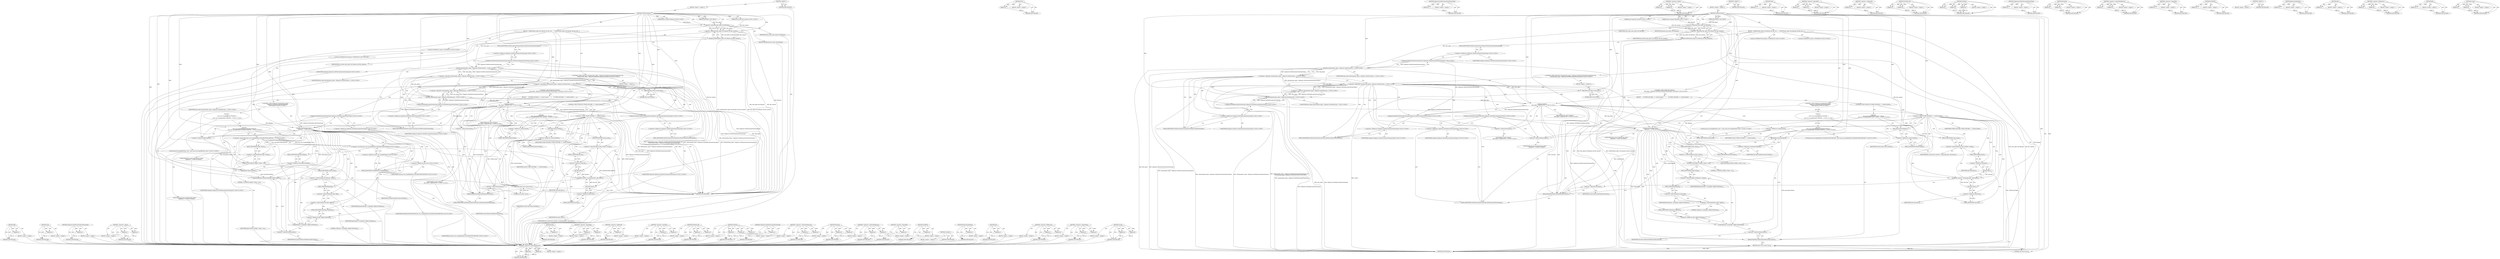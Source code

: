 digraph "assign" {
vulnerable_238 [label=<(METHOD,fgd)>];
vulnerable_239 [label=<(PARAM,p1)>];
vulnerable_240 [label=<(BLOCK,&lt;empty&gt;,&lt;empty&gt;)>];
vulnerable_241 [label=<(METHOD_RETURN,ANY)>];
vulnerable_220 [label=<(METHOD,Size)>];
vulnerable_221 [label=<(PARAM,p1)>];
vulnerable_222 [label=<(BLOCK,&lt;empty&gt;,&lt;empty&gt;)>];
vulnerable_223 [label=<(METHOD_RETURN,ANY)>];
vulnerable_174 [label=<(METHOD,Clipboard.GetFileContentZeroFormatType)>];
vulnerable_175 [label=<(PARAM,p1)>];
vulnerable_176 [label=<(BLOCK,&lt;empty&gt;,&lt;empty&gt;)>];
vulnerable_177 [label=<(METHOD_RETURN,ANY)>];
vulnerable_197 [label=<(METHOD,&lt;operator&gt;.equals)>];
vulnerable_198 [label=<(PARAM,p1)>];
vulnerable_199 [label=<(PARAM,p2)>];
vulnerable_200 [label=<(BLOCK,&lt;empty&gt;,&lt;empty&gt;)>];
vulnerable_201 [label=<(METHOD_RETURN,ANY)>];
vulnerable_6 [label=<(METHOD,&lt;global&gt;)<SUB>1</SUB>>];
vulnerable_7 [label=<(BLOCK,&lt;empty&gt;,&lt;empty&gt;)<SUB>1</SUB>>];
vulnerable_8 [label=<(METHOD,GetFileContents)<SUB>1</SUB>>];
vulnerable_9 [label=<(PARAM,IDataObject* data_object)<SUB>1</SUB>>];
vulnerable_10 [label="<(PARAM,base::string16* filename)<SUB>2</SUB>>"];
vulnerable_11 [label="<(PARAM,std::string* file_contents)<SUB>2</SUB>>"];
vulnerable_12 [label=<(BLOCK,{
  DCHECK(data_object &amp;&amp; filename &amp;&amp; file_cont...,{
  DCHECK(data_object &amp;&amp; filename &amp;&amp; file_cont...)<SUB>2</SUB>>];
vulnerable_13 [label=<(DCHECK,DCHECK(data_object &amp;&amp; filename &amp;&amp; file_contents))<SUB>3</SUB>>];
vulnerable_14 [label=<(&lt;operator&gt;.logicalAnd,data_object &amp;&amp; filename &amp;&amp; file_contents)<SUB>3</SUB>>];
vulnerable_15 [label=<(&lt;operator&gt;.logicalAnd,data_object &amp;&amp; filename)<SUB>3</SUB>>];
vulnerable_16 [label=<(IDENTIFIER,data_object,data_object &amp;&amp; filename)<SUB>3</SUB>>];
vulnerable_17 [label=<(IDENTIFIER,filename,data_object &amp;&amp; filename)<SUB>3</SUB>>];
vulnerable_18 [label=<(IDENTIFIER,file_contents,data_object &amp;&amp; filename &amp;&amp; file_contents)<SUB>3</SUB>>];
vulnerable_19 [label="<(CONTROL_STRUCTURE,IF,if (!HasData(data_object, Clipboard::GetFileContentZeroFormatType()) &amp;&amp;
      !HasData(data_object, Clipboard::GetFileDescriptorFormatType())))<SUB>4</SUB>>"];
vulnerable_20 [label="<(&lt;operator&gt;.logicalAnd,!HasData(data_object, Clipboard::GetFileContent...)<SUB>4</SUB>>"];
vulnerable_21 [label="<(&lt;operator&gt;.logicalNot,!HasData(data_object, Clipboard::GetFileContent...)<SUB>4</SUB>>"];
vulnerable_22 [label="<(HasData,HasData(data_object, Clipboard::GetFileContentZ...)<SUB>4</SUB>>"];
vulnerable_23 [label="<(IDENTIFIER,data_object,HasData(data_object, Clipboard::GetFileContentZ...)<SUB>4</SUB>>"];
vulnerable_24 [label="<(Clipboard.GetFileContentZeroFormatType,Clipboard::GetFileContentZeroFormatType())<SUB>4</SUB>>"];
vulnerable_25 [label="<(&lt;operator&gt;.fieldAccess,Clipboard::GetFileContentZeroFormatType)<SUB>4</SUB>>"];
vulnerable_26 [label="<(IDENTIFIER,Clipboard,Clipboard::GetFileContentZeroFormatType())<SUB>4</SUB>>"];
vulnerable_27 [label=<(FIELD_IDENTIFIER,GetFileContentZeroFormatType,GetFileContentZeroFormatType)<SUB>4</SUB>>];
vulnerable_28 [label="<(&lt;operator&gt;.logicalNot,!HasData(data_object, Clipboard::GetFileDescrip...)<SUB>5</SUB>>"];
vulnerable_29 [label="<(HasData,HasData(data_object, Clipboard::GetFileDescript...)<SUB>5</SUB>>"];
vulnerable_30 [label="<(IDENTIFIER,data_object,HasData(data_object, Clipboard::GetFileDescript...)<SUB>5</SUB>>"];
vulnerable_31 [label="<(Clipboard.GetFileDescriptorFormatType,Clipboard::GetFileDescriptorFormatType())<SUB>5</SUB>>"];
vulnerable_32 [label="<(&lt;operator&gt;.fieldAccess,Clipboard::GetFileDescriptorFormatType)<SUB>5</SUB>>"];
vulnerable_33 [label="<(IDENTIFIER,Clipboard,Clipboard::GetFileDescriptorFormatType())<SUB>5</SUB>>"];
vulnerable_34 [label=<(FIELD_IDENTIFIER,GetFileDescriptorFormatType,GetFileDescriptorFormatType)<SUB>5</SUB>>];
vulnerable_35 [label=<(BLOCK,&lt;empty&gt;,&lt;empty&gt;)<SUB>6</SUB>>];
vulnerable_36 [label=<(RETURN,return false;,return false;)<SUB>6</SUB>>];
vulnerable_37 [label=<(LITERAL,false,return false;)<SUB>6</SUB>>];
vulnerable_38 [label="<(LOCAL,STGMEDIUM content: STGMEDIUM)<SUB>8</SUB>>"];
vulnerable_39 [label="<(CONTROL_STRUCTURE,IF,if (GetData(
           data_object, Clipboard::GetFileContentZeroFormatType(), &amp;content)))<SUB>9</SUB>>"];
vulnerable_40 [label="<(GetData,GetData(
           data_object, Clipboard::Get...)<SUB>9</SUB>>"];
vulnerable_41 [label="<(IDENTIFIER,data_object,GetData(
           data_object, Clipboard::Get...)<SUB>10</SUB>>"];
vulnerable_42 [label="<(Clipboard.GetFileContentZeroFormatType,Clipboard::GetFileContentZeroFormatType())<SUB>10</SUB>>"];
vulnerable_43 [label="<(&lt;operator&gt;.fieldAccess,Clipboard::GetFileContentZeroFormatType)<SUB>10</SUB>>"];
vulnerable_44 [label="<(IDENTIFIER,Clipboard,Clipboard::GetFileContentZeroFormatType())<SUB>10</SUB>>"];
vulnerable_45 [label=<(FIELD_IDENTIFIER,GetFileContentZeroFormatType,GetFileContentZeroFormatType)<SUB>10</SUB>>];
vulnerable_46 [label=<(&lt;operator&gt;.addressOf,&amp;content)<SUB>10</SUB>>];
vulnerable_47 [label="<(IDENTIFIER,content,GetData(
           data_object, Clipboard::Get...)<SUB>10</SUB>>"];
vulnerable_48 [label=<(BLOCK,{
     if (TYMED_HGLOBAL == content.tymed) {
  ...,{
     if (TYMED_HGLOBAL == content.tymed) {
  ...)<SUB>10</SUB>>];
vulnerable_49 [label=<(CONTROL_STRUCTURE,IF,if (TYMED_HGLOBAL == content.tymed))<SUB>11</SUB>>];
vulnerable_50 [label=<(&lt;operator&gt;.equals,TYMED_HGLOBAL == content.tymed)<SUB>11</SUB>>];
vulnerable_51 [label=<(IDENTIFIER,TYMED_HGLOBAL,TYMED_HGLOBAL == content.tymed)<SUB>11</SUB>>];
vulnerable_52 [label=<(&lt;operator&gt;.fieldAccess,content.tymed)<SUB>11</SUB>>];
vulnerable_53 [label=<(IDENTIFIER,content,TYMED_HGLOBAL == content.tymed)<SUB>11</SUB>>];
vulnerable_54 [label=<(FIELD_IDENTIFIER,tymed,tymed)<SUB>11</SUB>>];
vulnerable_55 [label="<(BLOCK,{
      base::win::ScopedHGlobal&lt;char&gt; data(con...,{
      base::win::ScopedHGlobal&lt;char&gt; data(con...)<SUB>11</SUB>>"];
vulnerable_56 [label="<(LOCAL,base.win.ScopedHGlobal&lt;char&gt; data: base.win.ScopedHGlobal&lt;char&gt;)<SUB>12</SUB>>"];
vulnerable_57 [label=<(data,data(content.hGlobal))<SUB>12</SUB>>];
vulnerable_58 [label=<(&lt;operator&gt;.fieldAccess,content.hGlobal)<SUB>12</SUB>>];
vulnerable_59 [label=<(IDENTIFIER,content,data(content.hGlobal))<SUB>12</SUB>>];
vulnerable_60 [label=<(FIELD_IDENTIFIER,hGlobal,hGlobal)<SUB>12</SUB>>];
vulnerable_61 [label=<(assign,file_contents-&gt;assign(data.get(), data.Size()))<SUB>13</SUB>>];
vulnerable_62 [label=<(&lt;operator&gt;.indirectFieldAccess,file_contents-&gt;assign)<SUB>13</SUB>>];
vulnerable_63 [label=<(IDENTIFIER,file_contents,file_contents-&gt;assign(data.get(), data.Size()))<SUB>13</SUB>>];
vulnerable_64 [label=<(FIELD_IDENTIFIER,assign,assign)<SUB>13</SUB>>];
vulnerable_65 [label=<(get,data.get())<SUB>13</SUB>>];
vulnerable_66 [label=<(&lt;operator&gt;.fieldAccess,data.get)<SUB>13</SUB>>];
vulnerable_67 [label=<(IDENTIFIER,data,data.get())<SUB>13</SUB>>];
vulnerable_68 [label=<(FIELD_IDENTIFIER,get,get)<SUB>13</SUB>>];
vulnerable_69 [label=<(Size,data.Size())<SUB>13</SUB>>];
vulnerable_70 [label=<(&lt;operator&gt;.fieldAccess,data.Size)<SUB>13</SUB>>];
vulnerable_71 [label=<(IDENTIFIER,data,data.Size())<SUB>13</SUB>>];
vulnerable_72 [label=<(FIELD_IDENTIFIER,Size,Size)<SUB>13</SUB>>];
vulnerable_73 [label=<(ReleaseStgMedium,ReleaseStgMedium(&amp;content))<SUB>15</SUB>>];
vulnerable_74 [label=<(&lt;operator&gt;.addressOf,&amp;content)<SUB>15</SUB>>];
vulnerable_75 [label=<(IDENTIFIER,content,ReleaseStgMedium(&amp;content))<SUB>15</SUB>>];
vulnerable_76 [label="<(LOCAL,STGMEDIUM description: STGMEDIUM)<SUB>18</SUB>>"];
vulnerable_77 [label="<(CONTROL_STRUCTURE,IF,if (GetData(data_object,
               Clipboard::GetFileDescriptorFormatType(),
               &amp;description)))<SUB>19</SUB>>"];
vulnerable_78 [label="<(GetData,GetData(data_object,
               Clipboard::...)<SUB>19</SUB>>"];
vulnerable_79 [label="<(IDENTIFIER,data_object,GetData(data_object,
               Clipboard::...)<SUB>19</SUB>>"];
vulnerable_80 [label="<(Clipboard.GetFileDescriptorFormatType,Clipboard::GetFileDescriptorFormatType())<SUB>20</SUB>>"];
vulnerable_81 [label="<(&lt;operator&gt;.fieldAccess,Clipboard::GetFileDescriptorFormatType)<SUB>20</SUB>>"];
vulnerable_82 [label="<(IDENTIFIER,Clipboard,Clipboard::GetFileDescriptorFormatType())<SUB>20</SUB>>"];
vulnerable_83 [label=<(FIELD_IDENTIFIER,GetFileDescriptorFormatType,GetFileDescriptorFormatType)<SUB>20</SUB>>];
vulnerable_84 [label=<(&lt;operator&gt;.addressOf,&amp;description)<SUB>21</SUB>>];
vulnerable_85 [label="<(IDENTIFIER,description,GetData(data_object,
               Clipboard::...)<SUB>21</SUB>>"];
vulnerable_86 [label="<(BLOCK,{
     {
      base::win::ScopedHGlobal&lt;FILEGRO...,{
     {
      base::win::ScopedHGlobal&lt;FILEGRO...)<SUB>21</SUB>>"];
vulnerable_87 [label="<(BLOCK,{
      base::win::ScopedHGlobal&lt;FILEGROUPDESCR...,{
      base::win::ScopedHGlobal&lt;FILEGROUPDESCR...)<SUB>22</SUB>>"];
vulnerable_88 [label="<(&lt;operator&gt;.greaterThan,base::win::ScopedHGlobal&lt;FILEGROUPDESCRIPTOR&gt; f...)<SUB>23</SUB>>"];
vulnerable_89 [label="<(&lt;operator&gt;.lessThan,base::win::ScopedHGlobal&lt;FILEGROUPDESCRIPTOR)<SUB>23</SUB>>"];
vulnerable_90 [label="<(&lt;operator&gt;.fieldAccess,base::win::ScopedHGlobal)<SUB>23</SUB>>"];
vulnerable_91 [label="<(&lt;operator&gt;.fieldAccess,base::win)<SUB>23</SUB>>"];
vulnerable_92 [label="<(IDENTIFIER,base,base::win::ScopedHGlobal&lt;FILEGROUPDESCRIPTOR)<SUB>23</SUB>>"];
vulnerable_93 [label="<(IDENTIFIER,win,base::win::ScopedHGlobal&lt;FILEGROUPDESCRIPTOR)<SUB>23</SUB>>"];
vulnerable_94 [label=<(FIELD_IDENTIFIER,ScopedHGlobal,ScopedHGlobal)<SUB>23</SUB>>];
vulnerable_95 [label="<(IDENTIFIER,FILEGROUPDESCRIPTOR,base::win::ScopedHGlobal&lt;FILEGROUPDESCRIPTOR)<SUB>23</SUB>>"];
vulnerable_96 [label=<(fgd,fgd(description.hGlobal))<SUB>23</SUB>>];
vulnerable_97 [label=<(&lt;operator&gt;.fieldAccess,description.hGlobal)<SUB>23</SUB>>];
vulnerable_98 [label=<(IDENTIFIER,description,fgd(description.hGlobal))<SUB>23</SUB>>];
vulnerable_99 [label=<(FIELD_IDENTIFIER,hGlobal,hGlobal)<SUB>23</SUB>>];
vulnerable_100 [label=<(DCHECK_GE,DCHECK_GE(fgd-&gt;cItems, 1u))<SUB>24</SUB>>];
vulnerable_101 [label=<(&lt;operator&gt;.indirectFieldAccess,fgd-&gt;cItems)<SUB>24</SUB>>];
vulnerable_102 [label=<(IDENTIFIER,fgd,DCHECK_GE(fgd-&gt;cItems, 1u))<SUB>24</SUB>>];
vulnerable_103 [label=<(FIELD_IDENTIFIER,cItems,cItems)<SUB>24</SUB>>];
vulnerable_104 [label=<(LITERAL,1u,DCHECK_GE(fgd-&gt;cItems, 1u))<SUB>24</SUB>>];
vulnerable_105 [label=<(assign,filename-&gt;assign(fgd-&gt;fgd[0].cFileName))<SUB>25</SUB>>];
vulnerable_106 [label=<(&lt;operator&gt;.indirectFieldAccess,filename-&gt;assign)<SUB>25</SUB>>];
vulnerable_107 [label=<(IDENTIFIER,filename,filename-&gt;assign(fgd-&gt;fgd[0].cFileName))<SUB>25</SUB>>];
vulnerable_108 [label=<(FIELD_IDENTIFIER,assign,assign)<SUB>25</SUB>>];
vulnerable_109 [label=<(&lt;operator&gt;.fieldAccess,fgd-&gt;fgd[0].cFileName)<SUB>25</SUB>>];
vulnerable_110 [label=<(&lt;operator&gt;.indirectIndexAccess,fgd-&gt;fgd[0])<SUB>25</SUB>>];
vulnerable_111 [label=<(&lt;operator&gt;.indirectFieldAccess,fgd-&gt;fgd)<SUB>25</SUB>>];
vulnerable_112 [label=<(IDENTIFIER,fgd,filename-&gt;assign(fgd-&gt;fgd[0].cFileName))<SUB>25</SUB>>];
vulnerable_113 [label=<(FIELD_IDENTIFIER,fgd,fgd)<SUB>25</SUB>>];
vulnerable_114 [label=<(LITERAL,0,filename-&gt;assign(fgd-&gt;fgd[0].cFileName))<SUB>25</SUB>>];
vulnerable_115 [label=<(FIELD_IDENTIFIER,cFileName,cFileName)<SUB>25</SUB>>];
vulnerable_116 [label=<(ReleaseStgMedium,ReleaseStgMedium(&amp;description))<SUB>27</SUB>>];
vulnerable_117 [label=<(&lt;operator&gt;.addressOf,&amp;description)<SUB>27</SUB>>];
vulnerable_118 [label=<(IDENTIFIER,description,ReleaseStgMedium(&amp;description))<SUB>27</SUB>>];
vulnerable_119 [label=<(RETURN,return true;,return true;)<SUB>29</SUB>>];
vulnerable_120 [label=<(LITERAL,true,return true;)<SUB>29</SUB>>];
vulnerable_121 [label=<(METHOD_RETURN,bool)<SUB>1</SUB>>];
vulnerable_123 [label=<(METHOD_RETURN,ANY)<SUB>1</SUB>>];
vulnerable_202 [label=<(METHOD,data)>];
vulnerable_203 [label=<(PARAM,p1)>];
vulnerable_204 [label=<(BLOCK,&lt;empty&gt;,&lt;empty&gt;)>];
vulnerable_205 [label=<(METHOD_RETURN,ANY)>];
vulnerable_160 [label=<(METHOD,&lt;operator&gt;.logicalAnd)>];
vulnerable_161 [label=<(PARAM,p1)>];
vulnerable_162 [label=<(PARAM,p2)>];
vulnerable_163 [label=<(BLOCK,&lt;empty&gt;,&lt;empty&gt;)>];
vulnerable_164 [label=<(METHOD_RETURN,ANY)>];
vulnerable_193 [label=<(METHOD,&lt;operator&gt;.addressOf)>];
vulnerable_194 [label=<(PARAM,p1)>];
vulnerable_195 [label=<(BLOCK,&lt;empty&gt;,&lt;empty&gt;)>];
vulnerable_196 [label=<(METHOD_RETURN,ANY)>];
vulnerable_233 [label=<(METHOD,&lt;operator&gt;.lessThan)>];
vulnerable_234 [label=<(PARAM,p1)>];
vulnerable_235 [label=<(PARAM,p2)>];
vulnerable_236 [label=<(BLOCK,&lt;empty&gt;,&lt;empty&gt;)>];
vulnerable_237 [label=<(METHOD_RETURN,ANY)>];
vulnerable_242 [label=<(METHOD,DCHECK_GE)>];
vulnerable_243 [label=<(PARAM,p1)>];
vulnerable_244 [label=<(PARAM,p2)>];
vulnerable_245 [label=<(BLOCK,&lt;empty&gt;,&lt;empty&gt;)>];
vulnerable_246 [label=<(METHOD_RETURN,ANY)>];
vulnerable_187 [label=<(METHOD,GetData)>];
vulnerable_188 [label=<(PARAM,p1)>];
vulnerable_189 [label=<(PARAM,p2)>];
vulnerable_190 [label=<(PARAM,p3)>];
vulnerable_191 [label=<(BLOCK,&lt;empty&gt;,&lt;empty&gt;)>];
vulnerable_192 [label=<(METHOD_RETURN,ANY)>];
vulnerable_183 [label=<(METHOD,Clipboard.GetFileDescriptorFormatType)>];
vulnerable_184 [label=<(PARAM,p1)>];
vulnerable_185 [label=<(BLOCK,&lt;empty&gt;,&lt;empty&gt;)>];
vulnerable_186 [label=<(METHOD_RETURN,ANY)>];
vulnerable_247 [label=<(METHOD,&lt;operator&gt;.indirectIndexAccess)>];
vulnerable_248 [label=<(PARAM,p1)>];
vulnerable_249 [label=<(PARAM,p2)>];
vulnerable_250 [label=<(BLOCK,&lt;empty&gt;,&lt;empty&gt;)>];
vulnerable_251 [label=<(METHOD_RETURN,ANY)>];
vulnerable_169 [label=<(METHOD,HasData)>];
vulnerable_170 [label=<(PARAM,p1)>];
vulnerable_171 [label=<(PARAM,p2)>];
vulnerable_172 [label=<(BLOCK,&lt;empty&gt;,&lt;empty&gt;)>];
vulnerable_173 [label=<(METHOD_RETURN,ANY)>];
vulnerable_211 [label=<(METHOD,&lt;operator&gt;.indirectFieldAccess)>];
vulnerable_212 [label=<(PARAM,p1)>];
vulnerable_213 [label=<(PARAM,p2)>];
vulnerable_214 [label=<(BLOCK,&lt;empty&gt;,&lt;empty&gt;)>];
vulnerable_215 [label=<(METHOD_RETURN,ANY)>];
vulnerable_165 [label=<(METHOD,&lt;operator&gt;.logicalNot)>];
vulnerable_166 [label=<(PARAM,p1)>];
vulnerable_167 [label=<(BLOCK,&lt;empty&gt;,&lt;empty&gt;)>];
vulnerable_168 [label=<(METHOD_RETURN,ANY)>];
vulnerable_156 [label=<(METHOD,DCHECK)>];
vulnerable_157 [label=<(PARAM,p1)>];
vulnerable_158 [label=<(BLOCK,&lt;empty&gt;,&lt;empty&gt;)>];
vulnerable_159 [label=<(METHOD_RETURN,ANY)>];
vulnerable_150 [label=<(METHOD,&lt;global&gt;)<SUB>1</SUB>>];
vulnerable_151 [label=<(BLOCK,&lt;empty&gt;,&lt;empty&gt;)>];
vulnerable_152 [label=<(METHOD_RETURN,ANY)>];
vulnerable_224 [label=<(METHOD,ReleaseStgMedium)>];
vulnerable_225 [label=<(PARAM,p1)>];
vulnerable_226 [label=<(BLOCK,&lt;empty&gt;,&lt;empty&gt;)>];
vulnerable_227 [label=<(METHOD_RETURN,ANY)>];
vulnerable_216 [label=<(METHOD,get)>];
vulnerable_217 [label=<(PARAM,p1)>];
vulnerable_218 [label=<(BLOCK,&lt;empty&gt;,&lt;empty&gt;)>];
vulnerable_219 [label=<(METHOD_RETURN,ANY)>];
vulnerable_178 [label=<(METHOD,&lt;operator&gt;.fieldAccess)>];
vulnerable_179 [label=<(PARAM,p1)>];
vulnerable_180 [label=<(PARAM,p2)>];
vulnerable_181 [label=<(BLOCK,&lt;empty&gt;,&lt;empty&gt;)>];
vulnerable_182 [label=<(METHOD_RETURN,ANY)>];
vulnerable_228 [label=<(METHOD,&lt;operator&gt;.greaterThan)>];
vulnerable_229 [label=<(PARAM,p1)>];
vulnerable_230 [label=<(PARAM,p2)>];
vulnerable_231 [label=<(BLOCK,&lt;empty&gt;,&lt;empty&gt;)>];
vulnerable_232 [label=<(METHOD_RETURN,ANY)>];
vulnerable_206 [label=<(METHOD,assign)>];
vulnerable_207 [label=<(PARAM,p1)>];
vulnerable_208 [label=<(PARAM,p2)>];
vulnerable_209 [label=<(BLOCK,&lt;empty&gt;,&lt;empty&gt;)>];
vulnerable_210 [label=<(METHOD_RETURN,ANY)>];
fixed_230 [label=<(METHOD,&lt;operator&gt;.indirectIndexAccess)>];
fixed_231 [label=<(PARAM,p1)>];
fixed_232 [label=<(PARAM,p2)>];
fixed_233 [label=<(BLOCK,&lt;empty&gt;,&lt;empty&gt;)>];
fixed_234 [label=<(METHOD_RETURN,ANY)>];
fixed_213 [label=<(METHOD,Size)>];
fixed_214 [label=<(PARAM,p1)>];
fixed_215 [label=<(BLOCK,&lt;empty&gt;,&lt;empty&gt;)>];
fixed_216 [label=<(METHOD_RETURN,ANY)>];
fixed_167 [label=<(METHOD,Clipboard.GetFileContentZeroFormatType)>];
fixed_168 [label=<(PARAM,p1)>];
fixed_169 [label=<(BLOCK,&lt;empty&gt;,&lt;empty&gt;)>];
fixed_170 [label=<(METHOD_RETURN,ANY)>];
fixed_190 [label=<(METHOD,&lt;operator&gt;.equals)>];
fixed_191 [label=<(PARAM,p1)>];
fixed_192 [label=<(PARAM,p2)>];
fixed_193 [label=<(BLOCK,&lt;empty&gt;,&lt;empty&gt;)>];
fixed_194 [label=<(METHOD_RETURN,ANY)>];
fixed_6 [label=<(METHOD,&lt;global&gt;)<SUB>1</SUB>>];
fixed_7 [label=<(BLOCK,&lt;empty&gt;,&lt;empty&gt;)<SUB>1</SUB>>];
fixed_8 [label=<(METHOD,GetFileContents)<SUB>1</SUB>>];
fixed_9 [label=<(PARAM,IDataObject* data_object)<SUB>1</SUB>>];
fixed_10 [label="<(PARAM,base::string16* filename)<SUB>2</SUB>>"];
fixed_11 [label="<(PARAM,std::string* file_contents)<SUB>2</SUB>>"];
fixed_12 [label=<(BLOCK,{
  DCHECK(data_object &amp;&amp; filename &amp;&amp; file_cont...,{
  DCHECK(data_object &amp;&amp; filename &amp;&amp; file_cont...)<SUB>2</SUB>>];
fixed_13 [label=<(DCHECK,DCHECK(data_object &amp;&amp; filename &amp;&amp; file_contents))<SUB>3</SUB>>];
fixed_14 [label=<(&lt;operator&gt;.logicalAnd,data_object &amp;&amp; filename &amp;&amp; file_contents)<SUB>3</SUB>>];
fixed_15 [label=<(&lt;operator&gt;.logicalAnd,data_object &amp;&amp; filename)<SUB>3</SUB>>];
fixed_16 [label=<(IDENTIFIER,data_object,data_object &amp;&amp; filename)<SUB>3</SUB>>];
fixed_17 [label=<(IDENTIFIER,filename,data_object &amp;&amp; filename)<SUB>3</SUB>>];
fixed_18 [label=<(IDENTIFIER,file_contents,data_object &amp;&amp; filename &amp;&amp; file_contents)<SUB>3</SUB>>];
fixed_19 [label="<(CONTROL_STRUCTURE,IF,if (!HasData(data_object, Clipboard::GetFileContentZeroFormatType()) &amp;&amp;
      !HasData(data_object, Clipboard::GetFileDescriptorFormatType())))<SUB>4</SUB>>"];
fixed_20 [label="<(&lt;operator&gt;.logicalAnd,!HasData(data_object, Clipboard::GetFileContent...)<SUB>4</SUB>>"];
fixed_21 [label="<(&lt;operator&gt;.logicalNot,!HasData(data_object, Clipboard::GetFileContent...)<SUB>4</SUB>>"];
fixed_22 [label="<(HasData,HasData(data_object, Clipboard::GetFileContentZ...)<SUB>4</SUB>>"];
fixed_23 [label="<(IDENTIFIER,data_object,HasData(data_object, Clipboard::GetFileContentZ...)<SUB>4</SUB>>"];
fixed_24 [label="<(Clipboard.GetFileContentZeroFormatType,Clipboard::GetFileContentZeroFormatType())<SUB>4</SUB>>"];
fixed_25 [label="<(&lt;operator&gt;.fieldAccess,Clipboard::GetFileContentZeroFormatType)<SUB>4</SUB>>"];
fixed_26 [label="<(IDENTIFIER,Clipboard,Clipboard::GetFileContentZeroFormatType())<SUB>4</SUB>>"];
fixed_27 [label=<(FIELD_IDENTIFIER,GetFileContentZeroFormatType,GetFileContentZeroFormatType)<SUB>4</SUB>>];
fixed_28 [label="<(&lt;operator&gt;.logicalNot,!HasData(data_object, Clipboard::GetFileDescrip...)<SUB>5</SUB>>"];
fixed_29 [label="<(HasData,HasData(data_object, Clipboard::GetFileDescript...)<SUB>5</SUB>>"];
fixed_30 [label="<(IDENTIFIER,data_object,HasData(data_object, Clipboard::GetFileDescript...)<SUB>5</SUB>>"];
fixed_31 [label="<(Clipboard.GetFileDescriptorFormatType,Clipboard::GetFileDescriptorFormatType())<SUB>5</SUB>>"];
fixed_32 [label="<(&lt;operator&gt;.fieldAccess,Clipboard::GetFileDescriptorFormatType)<SUB>5</SUB>>"];
fixed_33 [label="<(IDENTIFIER,Clipboard,Clipboard::GetFileDescriptorFormatType())<SUB>5</SUB>>"];
fixed_34 [label=<(FIELD_IDENTIFIER,GetFileDescriptorFormatType,GetFileDescriptorFormatType)<SUB>5</SUB>>];
fixed_35 [label=<(BLOCK,&lt;empty&gt;,&lt;empty&gt;)<SUB>6</SUB>>];
fixed_36 [label=<(RETURN,return false;,return false;)<SUB>6</SUB>>];
fixed_37 [label=<(LITERAL,false,return false;)<SUB>6</SUB>>];
fixed_38 [label="<(LOCAL,STGMEDIUM content: STGMEDIUM)<SUB>8</SUB>>"];
fixed_39 [label="<(CONTROL_STRUCTURE,IF,if (GetData(
           data_object, Clipboard::GetFileContentZeroFormatType(), &amp;content)))<SUB>9</SUB>>"];
fixed_40 [label="<(GetData,GetData(
           data_object, Clipboard::Get...)<SUB>9</SUB>>"];
fixed_41 [label="<(IDENTIFIER,data_object,GetData(
           data_object, Clipboard::Get...)<SUB>10</SUB>>"];
fixed_42 [label="<(Clipboard.GetFileContentZeroFormatType,Clipboard::GetFileContentZeroFormatType())<SUB>10</SUB>>"];
fixed_43 [label="<(&lt;operator&gt;.fieldAccess,Clipboard::GetFileContentZeroFormatType)<SUB>10</SUB>>"];
fixed_44 [label="<(IDENTIFIER,Clipboard,Clipboard::GetFileContentZeroFormatType())<SUB>10</SUB>>"];
fixed_45 [label=<(FIELD_IDENTIFIER,GetFileContentZeroFormatType,GetFileContentZeroFormatType)<SUB>10</SUB>>];
fixed_46 [label=<(&lt;operator&gt;.addressOf,&amp;content)<SUB>10</SUB>>];
fixed_47 [label="<(IDENTIFIER,content,GetData(
           data_object, Clipboard::Get...)<SUB>10</SUB>>"];
fixed_48 [label=<(BLOCK,{
     if (TYMED_HGLOBAL == content.tymed) {
  ...,{
     if (TYMED_HGLOBAL == content.tymed) {
  ...)<SUB>10</SUB>>];
fixed_49 [label=<(CONTROL_STRUCTURE,IF,if (TYMED_HGLOBAL == content.tymed))<SUB>11</SUB>>];
fixed_50 [label=<(&lt;operator&gt;.equals,TYMED_HGLOBAL == content.tymed)<SUB>11</SUB>>];
fixed_51 [label=<(IDENTIFIER,TYMED_HGLOBAL,TYMED_HGLOBAL == content.tymed)<SUB>11</SUB>>];
fixed_52 [label=<(&lt;operator&gt;.fieldAccess,content.tymed)<SUB>11</SUB>>];
fixed_53 [label=<(IDENTIFIER,content,TYMED_HGLOBAL == content.tymed)<SUB>11</SUB>>];
fixed_54 [label=<(FIELD_IDENTIFIER,tymed,tymed)<SUB>11</SUB>>];
fixed_55 [label="<(BLOCK,{
      base::win::ScopedHGlobal&lt;char*&gt; data(co...,{
      base::win::ScopedHGlobal&lt;char*&gt; data(co...)<SUB>11</SUB>>"];
fixed_56 [label="<(LOCAL,base.win.ScopedHGlobal&lt;char *&gt; data: base.win.ScopedHGlobal&lt;char*&gt;)<SUB>12</SUB>>"];
fixed_57 [label=<(data,data(content.hGlobal))<SUB>12</SUB>>];
fixed_58 [label=<(&lt;operator&gt;.fieldAccess,content.hGlobal)<SUB>12</SUB>>];
fixed_59 [label=<(IDENTIFIER,content,data(content.hGlobal))<SUB>12</SUB>>];
fixed_60 [label=<(FIELD_IDENTIFIER,hGlobal,hGlobal)<SUB>12</SUB>>];
fixed_61 [label=<(assign,file_contents-&gt;assign(data.get(), data.Size()))<SUB>13</SUB>>];
fixed_62 [label=<(&lt;operator&gt;.indirectFieldAccess,file_contents-&gt;assign)<SUB>13</SUB>>];
fixed_63 [label=<(IDENTIFIER,file_contents,file_contents-&gt;assign(data.get(), data.Size()))<SUB>13</SUB>>];
fixed_64 [label=<(FIELD_IDENTIFIER,assign,assign)<SUB>13</SUB>>];
fixed_65 [label=<(get,data.get())<SUB>13</SUB>>];
fixed_66 [label=<(&lt;operator&gt;.fieldAccess,data.get)<SUB>13</SUB>>];
fixed_67 [label=<(IDENTIFIER,data,data.get())<SUB>13</SUB>>];
fixed_68 [label=<(FIELD_IDENTIFIER,get,get)<SUB>13</SUB>>];
fixed_69 [label=<(Size,data.Size())<SUB>13</SUB>>];
fixed_70 [label=<(&lt;operator&gt;.fieldAccess,data.Size)<SUB>13</SUB>>];
fixed_71 [label=<(IDENTIFIER,data,data.Size())<SUB>13</SUB>>];
fixed_72 [label=<(FIELD_IDENTIFIER,Size,Size)<SUB>13</SUB>>];
fixed_73 [label=<(ReleaseStgMedium,ReleaseStgMedium(&amp;content))<SUB>15</SUB>>];
fixed_74 [label=<(&lt;operator&gt;.addressOf,&amp;content)<SUB>15</SUB>>];
fixed_75 [label=<(IDENTIFIER,content,ReleaseStgMedium(&amp;content))<SUB>15</SUB>>];
fixed_76 [label="<(LOCAL,STGMEDIUM description: STGMEDIUM)<SUB>18</SUB>>"];
fixed_77 [label="<(CONTROL_STRUCTURE,IF,if (GetData(data_object,
               Clipboard::GetFileDescriptorFormatType(),
               &amp;description)))<SUB>19</SUB>>"];
fixed_78 [label="<(GetData,GetData(data_object,
               Clipboard::...)<SUB>19</SUB>>"];
fixed_79 [label="<(IDENTIFIER,data_object,GetData(data_object,
               Clipboard::...)<SUB>19</SUB>>"];
fixed_80 [label="<(Clipboard.GetFileDescriptorFormatType,Clipboard::GetFileDescriptorFormatType())<SUB>20</SUB>>"];
fixed_81 [label="<(&lt;operator&gt;.fieldAccess,Clipboard::GetFileDescriptorFormatType)<SUB>20</SUB>>"];
fixed_82 [label="<(IDENTIFIER,Clipboard,Clipboard::GetFileDescriptorFormatType())<SUB>20</SUB>>"];
fixed_83 [label=<(FIELD_IDENTIFIER,GetFileDescriptorFormatType,GetFileDescriptorFormatType)<SUB>20</SUB>>];
fixed_84 [label=<(&lt;operator&gt;.addressOf,&amp;description)<SUB>21</SUB>>];
fixed_85 [label="<(IDENTIFIER,description,GetData(data_object,
               Clipboard::...)<SUB>21</SUB>>"];
fixed_86 [label="<(BLOCK,{
     {
      base::win::ScopedHGlobal&lt;FILEGRO...,{
     {
      base::win::ScopedHGlobal&lt;FILEGRO...)<SUB>21</SUB>>"];
fixed_87 [label="<(BLOCK,{
      base::win::ScopedHGlobal&lt;FILEGROUPDESCR...,{
      base::win::ScopedHGlobal&lt;FILEGROUPDESCR...)<SUB>22</SUB>>"];
fixed_88 [label="<(LOCAL,base.win.ScopedHGlobal&lt;FILEGROUPDESCRIPTOR*&gt; fgd: base.win.ScopedHGlobal&lt;FILEGROUPDESCRIPTOR*&gt;)<SUB>23</SUB>>"];
fixed_89 [label=<(fgd,fgd(description.hGlobal))<SUB>23</SUB>>];
fixed_90 [label=<(&lt;operator&gt;.fieldAccess,description.hGlobal)<SUB>23</SUB>>];
fixed_91 [label=<(IDENTIFIER,description,fgd(description.hGlobal))<SUB>23</SUB>>];
fixed_92 [label=<(FIELD_IDENTIFIER,hGlobal,hGlobal)<SUB>23</SUB>>];
fixed_93 [label=<(DCHECK_GE,DCHECK_GE(fgd-&gt;cItems, 1u))<SUB>24</SUB>>];
fixed_94 [label=<(&lt;operator&gt;.indirectFieldAccess,fgd-&gt;cItems)<SUB>24</SUB>>];
fixed_95 [label=<(IDENTIFIER,fgd,DCHECK_GE(fgd-&gt;cItems, 1u))<SUB>24</SUB>>];
fixed_96 [label=<(FIELD_IDENTIFIER,cItems,cItems)<SUB>24</SUB>>];
fixed_97 [label=<(LITERAL,1u,DCHECK_GE(fgd-&gt;cItems, 1u))<SUB>24</SUB>>];
fixed_98 [label=<(assign,filename-&gt;assign(fgd-&gt;fgd[0].cFileName))<SUB>25</SUB>>];
fixed_99 [label=<(&lt;operator&gt;.indirectFieldAccess,filename-&gt;assign)<SUB>25</SUB>>];
fixed_100 [label=<(IDENTIFIER,filename,filename-&gt;assign(fgd-&gt;fgd[0].cFileName))<SUB>25</SUB>>];
fixed_101 [label=<(FIELD_IDENTIFIER,assign,assign)<SUB>25</SUB>>];
fixed_102 [label=<(&lt;operator&gt;.fieldAccess,fgd-&gt;fgd[0].cFileName)<SUB>25</SUB>>];
fixed_103 [label=<(&lt;operator&gt;.indirectIndexAccess,fgd-&gt;fgd[0])<SUB>25</SUB>>];
fixed_104 [label=<(&lt;operator&gt;.indirectFieldAccess,fgd-&gt;fgd)<SUB>25</SUB>>];
fixed_105 [label=<(IDENTIFIER,fgd,filename-&gt;assign(fgd-&gt;fgd[0].cFileName))<SUB>25</SUB>>];
fixed_106 [label=<(FIELD_IDENTIFIER,fgd,fgd)<SUB>25</SUB>>];
fixed_107 [label=<(LITERAL,0,filename-&gt;assign(fgd-&gt;fgd[0].cFileName))<SUB>25</SUB>>];
fixed_108 [label=<(FIELD_IDENTIFIER,cFileName,cFileName)<SUB>25</SUB>>];
fixed_109 [label=<(ReleaseStgMedium,ReleaseStgMedium(&amp;description))<SUB>27</SUB>>];
fixed_110 [label=<(&lt;operator&gt;.addressOf,&amp;description)<SUB>27</SUB>>];
fixed_111 [label=<(IDENTIFIER,description,ReleaseStgMedium(&amp;description))<SUB>27</SUB>>];
fixed_112 [label=<(RETURN,return true;,return true;)<SUB>29</SUB>>];
fixed_113 [label=<(LITERAL,true,return true;)<SUB>29</SUB>>];
fixed_114 [label=<(METHOD_RETURN,bool)<SUB>1</SUB>>];
fixed_116 [label=<(METHOD_RETURN,ANY)<SUB>1</SUB>>];
fixed_195 [label=<(METHOD,data)>];
fixed_196 [label=<(PARAM,p1)>];
fixed_197 [label=<(BLOCK,&lt;empty&gt;,&lt;empty&gt;)>];
fixed_198 [label=<(METHOD_RETURN,ANY)>];
fixed_153 [label=<(METHOD,&lt;operator&gt;.logicalAnd)>];
fixed_154 [label=<(PARAM,p1)>];
fixed_155 [label=<(PARAM,p2)>];
fixed_156 [label=<(BLOCK,&lt;empty&gt;,&lt;empty&gt;)>];
fixed_157 [label=<(METHOD_RETURN,ANY)>];
fixed_186 [label=<(METHOD,&lt;operator&gt;.addressOf)>];
fixed_187 [label=<(PARAM,p1)>];
fixed_188 [label=<(BLOCK,&lt;empty&gt;,&lt;empty&gt;)>];
fixed_189 [label=<(METHOD_RETURN,ANY)>];
fixed_225 [label=<(METHOD,DCHECK_GE)>];
fixed_226 [label=<(PARAM,p1)>];
fixed_227 [label=<(PARAM,p2)>];
fixed_228 [label=<(BLOCK,&lt;empty&gt;,&lt;empty&gt;)>];
fixed_229 [label=<(METHOD_RETURN,ANY)>];
fixed_180 [label=<(METHOD,GetData)>];
fixed_181 [label=<(PARAM,p1)>];
fixed_182 [label=<(PARAM,p2)>];
fixed_183 [label=<(PARAM,p3)>];
fixed_184 [label=<(BLOCK,&lt;empty&gt;,&lt;empty&gt;)>];
fixed_185 [label=<(METHOD_RETURN,ANY)>];
fixed_176 [label=<(METHOD,Clipboard.GetFileDescriptorFormatType)>];
fixed_177 [label=<(PARAM,p1)>];
fixed_178 [label=<(BLOCK,&lt;empty&gt;,&lt;empty&gt;)>];
fixed_179 [label=<(METHOD_RETURN,ANY)>];
fixed_162 [label=<(METHOD,HasData)>];
fixed_163 [label=<(PARAM,p1)>];
fixed_164 [label=<(PARAM,p2)>];
fixed_165 [label=<(BLOCK,&lt;empty&gt;,&lt;empty&gt;)>];
fixed_166 [label=<(METHOD_RETURN,ANY)>];
fixed_204 [label=<(METHOD,&lt;operator&gt;.indirectFieldAccess)>];
fixed_205 [label=<(PARAM,p1)>];
fixed_206 [label=<(PARAM,p2)>];
fixed_207 [label=<(BLOCK,&lt;empty&gt;,&lt;empty&gt;)>];
fixed_208 [label=<(METHOD_RETURN,ANY)>];
fixed_158 [label=<(METHOD,&lt;operator&gt;.logicalNot)>];
fixed_159 [label=<(PARAM,p1)>];
fixed_160 [label=<(BLOCK,&lt;empty&gt;,&lt;empty&gt;)>];
fixed_161 [label=<(METHOD_RETURN,ANY)>];
fixed_149 [label=<(METHOD,DCHECK)>];
fixed_150 [label=<(PARAM,p1)>];
fixed_151 [label=<(BLOCK,&lt;empty&gt;,&lt;empty&gt;)>];
fixed_152 [label=<(METHOD_RETURN,ANY)>];
fixed_143 [label=<(METHOD,&lt;global&gt;)<SUB>1</SUB>>];
fixed_144 [label=<(BLOCK,&lt;empty&gt;,&lt;empty&gt;)>];
fixed_145 [label=<(METHOD_RETURN,ANY)>];
fixed_217 [label=<(METHOD,ReleaseStgMedium)>];
fixed_218 [label=<(PARAM,p1)>];
fixed_219 [label=<(BLOCK,&lt;empty&gt;,&lt;empty&gt;)>];
fixed_220 [label=<(METHOD_RETURN,ANY)>];
fixed_209 [label=<(METHOD,get)>];
fixed_210 [label=<(PARAM,p1)>];
fixed_211 [label=<(BLOCK,&lt;empty&gt;,&lt;empty&gt;)>];
fixed_212 [label=<(METHOD_RETURN,ANY)>];
fixed_171 [label=<(METHOD,&lt;operator&gt;.fieldAccess)>];
fixed_172 [label=<(PARAM,p1)>];
fixed_173 [label=<(PARAM,p2)>];
fixed_174 [label=<(BLOCK,&lt;empty&gt;,&lt;empty&gt;)>];
fixed_175 [label=<(METHOD_RETURN,ANY)>];
fixed_221 [label=<(METHOD,fgd)>];
fixed_222 [label=<(PARAM,p1)>];
fixed_223 [label=<(BLOCK,&lt;empty&gt;,&lt;empty&gt;)>];
fixed_224 [label=<(METHOD_RETURN,ANY)>];
fixed_199 [label=<(METHOD,assign)>];
fixed_200 [label=<(PARAM,p1)>];
fixed_201 [label=<(PARAM,p2)>];
fixed_202 [label=<(BLOCK,&lt;empty&gt;,&lt;empty&gt;)>];
fixed_203 [label=<(METHOD_RETURN,ANY)>];
vulnerable_238 -> vulnerable_239  [key=0, label="AST: "];
vulnerable_238 -> vulnerable_239  [key=1, label="DDG: "];
vulnerable_238 -> vulnerable_240  [key=0, label="AST: "];
vulnerable_238 -> vulnerable_241  [key=0, label="AST: "];
vulnerable_238 -> vulnerable_241  [key=1, label="CFG: "];
vulnerable_239 -> vulnerable_241  [key=0, label="DDG: p1"];
vulnerable_240 -> fixed_230  [key=0];
vulnerable_241 -> fixed_230  [key=0];
vulnerable_220 -> vulnerable_221  [key=0, label="AST: "];
vulnerable_220 -> vulnerable_221  [key=1, label="DDG: "];
vulnerable_220 -> vulnerable_222  [key=0, label="AST: "];
vulnerable_220 -> vulnerable_223  [key=0, label="AST: "];
vulnerable_220 -> vulnerable_223  [key=1, label="CFG: "];
vulnerable_221 -> vulnerable_223  [key=0, label="DDG: p1"];
vulnerable_222 -> fixed_230  [key=0];
vulnerable_223 -> fixed_230  [key=0];
vulnerable_174 -> vulnerable_175  [key=0, label="AST: "];
vulnerable_174 -> vulnerable_175  [key=1, label="DDG: "];
vulnerable_174 -> vulnerable_176  [key=0, label="AST: "];
vulnerable_174 -> vulnerable_177  [key=0, label="AST: "];
vulnerable_174 -> vulnerable_177  [key=1, label="CFG: "];
vulnerable_175 -> vulnerable_177  [key=0, label="DDG: p1"];
vulnerable_176 -> fixed_230  [key=0];
vulnerable_177 -> fixed_230  [key=0];
vulnerable_197 -> vulnerable_198  [key=0, label="AST: "];
vulnerable_197 -> vulnerable_198  [key=1, label="DDG: "];
vulnerable_197 -> vulnerable_200  [key=0, label="AST: "];
vulnerable_197 -> vulnerable_199  [key=0, label="AST: "];
vulnerable_197 -> vulnerable_199  [key=1, label="DDG: "];
vulnerable_197 -> vulnerable_201  [key=0, label="AST: "];
vulnerable_197 -> vulnerable_201  [key=1, label="CFG: "];
vulnerable_198 -> vulnerable_201  [key=0, label="DDG: p1"];
vulnerable_199 -> vulnerable_201  [key=0, label="DDG: p2"];
vulnerable_200 -> fixed_230  [key=0];
vulnerable_201 -> fixed_230  [key=0];
vulnerable_6 -> vulnerable_7  [key=0, label="AST: "];
vulnerable_6 -> vulnerable_123  [key=0, label="AST: "];
vulnerable_6 -> vulnerable_123  [key=1, label="CFG: "];
vulnerable_7 -> vulnerable_8  [key=0, label="AST: "];
vulnerable_8 -> vulnerable_9  [key=0, label="AST: "];
vulnerable_8 -> vulnerable_9  [key=1, label="DDG: "];
vulnerable_8 -> vulnerable_10  [key=0, label="AST: "];
vulnerable_8 -> vulnerable_10  [key=1, label="DDG: "];
vulnerable_8 -> vulnerable_11  [key=0, label="AST: "];
vulnerable_8 -> vulnerable_11  [key=1, label="DDG: "];
vulnerable_8 -> vulnerable_12  [key=0, label="AST: "];
vulnerable_8 -> vulnerable_121  [key=0, label="AST: "];
vulnerable_8 -> vulnerable_15  [key=0, label="CFG: "];
vulnerable_8 -> vulnerable_15  [key=1, label="DDG: "];
vulnerable_8 -> vulnerable_119  [key=0, label="DDG: "];
vulnerable_8 -> vulnerable_120  [key=0, label="DDG: "];
vulnerable_8 -> vulnerable_14  [key=0, label="DDG: "];
vulnerable_8 -> vulnerable_36  [key=0, label="DDG: "];
vulnerable_8 -> vulnerable_40  [key=0, label="DDG: "];
vulnerable_8 -> vulnerable_78  [key=0, label="DDG: "];
vulnerable_8 -> vulnerable_87  [key=0, label="DDG: "];
vulnerable_8 -> vulnerable_37  [key=0, label="DDG: "];
vulnerable_8 -> vulnerable_73  [key=0, label="DDG: "];
vulnerable_8 -> vulnerable_116  [key=0, label="DDG: "];
vulnerable_8 -> vulnerable_22  [key=0, label="DDG: "];
vulnerable_8 -> vulnerable_29  [key=0, label="DDG: "];
vulnerable_8 -> vulnerable_50  [key=0, label="DDG: "];
vulnerable_8 -> vulnerable_100  [key=0, label="DDG: "];
vulnerable_8 -> vulnerable_57  [key=0, label="DDG: "];
vulnerable_8 -> vulnerable_89  [key=0, label="DDG: "];
vulnerable_8 -> vulnerable_96  [key=0, label="DDG: "];
vulnerable_9 -> vulnerable_15  [key=0, label="DDG: data_object"];
vulnerable_10 -> vulnerable_15  [key=0, label="DDG: filename"];
vulnerable_11 -> vulnerable_14  [key=0, label="DDG: file_contents"];
vulnerable_12 -> vulnerable_13  [key=0, label="AST: "];
vulnerable_12 -> vulnerable_19  [key=0, label="AST: "];
vulnerable_12 -> vulnerable_38  [key=0, label="AST: "];
vulnerable_12 -> vulnerable_39  [key=0, label="AST: "];
vulnerable_12 -> vulnerable_76  [key=0, label="AST: "];
vulnerable_12 -> vulnerable_77  [key=0, label="AST: "];
vulnerable_12 -> vulnerable_119  [key=0, label="AST: "];
vulnerable_13 -> vulnerable_14  [key=0, label="AST: "];
vulnerable_13 -> vulnerable_27  [key=0, label="CFG: "];
vulnerable_13 -> vulnerable_121  [key=0, label="DDG: data_object &amp;&amp; filename &amp;&amp; file_contents"];
vulnerable_13 -> vulnerable_121  [key=1, label="DDG: DCHECK(data_object &amp;&amp; filename &amp;&amp; file_contents)"];
vulnerable_14 -> vulnerable_15  [key=0, label="AST: "];
vulnerable_14 -> vulnerable_18  [key=0, label="AST: "];
vulnerable_14 -> vulnerable_13  [key=0, label="CFG: "];
vulnerable_14 -> vulnerable_13  [key=1, label="DDG: data_object &amp;&amp; filename"];
vulnerable_14 -> vulnerable_13  [key=2, label="DDG: file_contents"];
vulnerable_14 -> vulnerable_121  [key=0, label="DDG: data_object &amp;&amp; filename"];
vulnerable_14 -> vulnerable_121  [key=1, label="DDG: file_contents"];
vulnerable_14 -> vulnerable_61  [key=0, label="DDG: file_contents"];
vulnerable_15 -> vulnerable_16  [key=0, label="AST: "];
vulnerable_15 -> vulnerable_17  [key=0, label="AST: "];
vulnerable_15 -> vulnerable_14  [key=0, label="CFG: "];
vulnerable_15 -> vulnerable_14  [key=1, label="DDG: data_object"];
vulnerable_15 -> vulnerable_14  [key=2, label="DDG: filename"];
vulnerable_15 -> vulnerable_121  [key=0, label="DDG: filename"];
vulnerable_15 -> vulnerable_22  [key=0, label="DDG: data_object"];
vulnerable_15 -> vulnerable_105  [key=0, label="DDG: filename"];
vulnerable_16 -> fixed_230  [key=0];
vulnerable_17 -> fixed_230  [key=0];
vulnerable_18 -> fixed_230  [key=0];
vulnerable_19 -> vulnerable_20  [key=0, label="AST: "];
vulnerable_19 -> vulnerable_35  [key=0, label="AST: "];
vulnerable_20 -> vulnerable_21  [key=0, label="AST: "];
vulnerable_20 -> vulnerable_28  [key=0, label="AST: "];
vulnerable_20 -> vulnerable_36  [key=0, label="CFG: "];
vulnerable_20 -> vulnerable_36  [key=1, label="CDG: "];
vulnerable_20 -> vulnerable_45  [key=0, label="CFG: "];
vulnerable_20 -> vulnerable_45  [key=1, label="CDG: "];
vulnerable_20 -> vulnerable_121  [key=0, label="DDG: !HasData(data_object, Clipboard::GetFileContentZeroFormatType())"];
vulnerable_20 -> vulnerable_121  [key=1, label="DDG: !HasData(data_object, Clipboard::GetFileDescriptorFormatType())"];
vulnerable_20 -> vulnerable_121  [key=2, label="DDG: !HasData(data_object, Clipboard::GetFileContentZeroFormatType()) &amp;&amp;
      !HasData(data_object, Clipboard::GetFileDescriptorFormatType())"];
vulnerable_20 -> vulnerable_42  [key=0, label="CDG: "];
vulnerable_20 -> vulnerable_46  [key=0, label="CDG: "];
vulnerable_20 -> vulnerable_81  [key=0, label="CDG: "];
vulnerable_20 -> vulnerable_84  [key=0, label="CDG: "];
vulnerable_20 -> vulnerable_119  [key=0, label="CDG: "];
vulnerable_20 -> vulnerable_40  [key=0, label="CDG: "];
vulnerable_20 -> vulnerable_43  [key=0, label="CDG: "];
vulnerable_20 -> vulnerable_80  [key=0, label="CDG: "];
vulnerable_20 -> vulnerable_83  [key=0, label="CDG: "];
vulnerable_20 -> vulnerable_78  [key=0, label="CDG: "];
vulnerable_21 -> vulnerable_22  [key=0, label="AST: "];
vulnerable_21 -> vulnerable_20  [key=0, label="CFG: "];
vulnerable_21 -> vulnerable_20  [key=1, label="DDG: HasData(data_object, Clipboard::GetFileContentZeroFormatType())"];
vulnerable_21 -> vulnerable_34  [key=0, label="CFG: "];
vulnerable_21 -> vulnerable_34  [key=1, label="CDG: "];
vulnerable_21 -> vulnerable_121  [key=0, label="DDG: HasData(data_object, Clipboard::GetFileContentZeroFormatType())"];
vulnerable_21 -> vulnerable_32  [key=0, label="CDG: "];
vulnerable_21 -> vulnerable_28  [key=0, label="CDG: "];
vulnerable_21 -> vulnerable_29  [key=0, label="CDG: "];
vulnerable_21 -> vulnerable_31  [key=0, label="CDG: "];
vulnerable_22 -> vulnerable_23  [key=0, label="AST: "];
vulnerable_22 -> vulnerable_24  [key=0, label="AST: "];
vulnerable_22 -> vulnerable_21  [key=0, label="CFG: "];
vulnerable_22 -> vulnerable_21  [key=1, label="DDG: data_object"];
vulnerable_22 -> vulnerable_21  [key=2, label="DDG: Clipboard::GetFileContentZeroFormatType()"];
vulnerable_22 -> vulnerable_121  [key=0, label="DDG: data_object"];
vulnerable_22 -> vulnerable_121  [key=1, label="DDG: Clipboard::GetFileContentZeroFormatType()"];
vulnerable_22 -> vulnerable_40  [key=0, label="DDG: data_object"];
vulnerable_22 -> vulnerable_29  [key=0, label="DDG: data_object"];
vulnerable_23 -> fixed_230  [key=0];
vulnerable_24 -> vulnerable_25  [key=0, label="AST: "];
vulnerable_24 -> vulnerable_22  [key=0, label="CFG: "];
vulnerable_24 -> vulnerable_22  [key=1, label="DDG: Clipboard::GetFileContentZeroFormatType"];
vulnerable_24 -> vulnerable_121  [key=0, label="DDG: Clipboard::GetFileContentZeroFormatType"];
vulnerable_24 -> vulnerable_42  [key=0, label="DDG: Clipboard::GetFileContentZeroFormatType"];
vulnerable_25 -> vulnerable_26  [key=0, label="AST: "];
vulnerable_25 -> vulnerable_27  [key=0, label="AST: "];
vulnerable_25 -> vulnerable_24  [key=0, label="CFG: "];
vulnerable_26 -> fixed_230  [key=0];
vulnerable_27 -> vulnerable_25  [key=0, label="CFG: "];
vulnerable_28 -> vulnerable_29  [key=0, label="AST: "];
vulnerable_28 -> vulnerable_20  [key=0, label="CFG: "];
vulnerable_28 -> vulnerable_20  [key=1, label="DDG: HasData(data_object, Clipboard::GetFileDescriptorFormatType())"];
vulnerable_28 -> vulnerable_121  [key=0, label="DDG: HasData(data_object, Clipboard::GetFileDescriptorFormatType())"];
vulnerable_29 -> vulnerable_30  [key=0, label="AST: "];
vulnerable_29 -> vulnerable_31  [key=0, label="AST: "];
vulnerable_29 -> vulnerable_28  [key=0, label="CFG: "];
vulnerable_29 -> vulnerable_28  [key=1, label="DDG: data_object"];
vulnerable_29 -> vulnerable_28  [key=2, label="DDG: Clipboard::GetFileDescriptorFormatType()"];
vulnerable_29 -> vulnerable_121  [key=0, label="DDG: data_object"];
vulnerable_29 -> vulnerable_121  [key=1, label="DDG: Clipboard::GetFileDescriptorFormatType()"];
vulnerable_29 -> vulnerable_40  [key=0, label="DDG: data_object"];
vulnerable_30 -> fixed_230  [key=0];
vulnerable_31 -> vulnerable_32  [key=0, label="AST: "];
vulnerable_31 -> vulnerable_29  [key=0, label="CFG: "];
vulnerable_31 -> vulnerable_29  [key=1, label="DDG: Clipboard::GetFileDescriptorFormatType"];
vulnerable_31 -> vulnerable_121  [key=0, label="DDG: Clipboard::GetFileDescriptorFormatType"];
vulnerable_31 -> vulnerable_80  [key=0, label="DDG: Clipboard::GetFileDescriptorFormatType"];
vulnerable_32 -> vulnerable_33  [key=0, label="AST: "];
vulnerable_32 -> vulnerable_34  [key=0, label="AST: "];
vulnerable_32 -> vulnerable_31  [key=0, label="CFG: "];
vulnerable_33 -> fixed_230  [key=0];
vulnerable_34 -> vulnerable_32  [key=0, label="CFG: "];
vulnerable_35 -> vulnerable_36  [key=0, label="AST: "];
vulnerable_36 -> vulnerable_37  [key=0, label="AST: "];
vulnerable_36 -> vulnerable_121  [key=0, label="CFG: "];
vulnerable_36 -> vulnerable_121  [key=1, label="DDG: &lt;RET&gt;"];
vulnerable_37 -> vulnerable_36  [key=0, label="DDG: false"];
vulnerable_38 -> fixed_230  [key=0];
vulnerable_39 -> vulnerable_40  [key=0, label="AST: "];
vulnerable_39 -> vulnerable_48  [key=0, label="AST: "];
vulnerable_40 -> vulnerable_41  [key=0, label="AST: "];
vulnerable_40 -> vulnerable_42  [key=0, label="AST: "];
vulnerable_40 -> vulnerable_46  [key=0, label="AST: "];
vulnerable_40 -> vulnerable_54  [key=0, label="CFG: "];
vulnerable_40 -> vulnerable_54  [key=1, label="CDG: "];
vulnerable_40 -> vulnerable_83  [key=0, label="CFG: "];
vulnerable_40 -> vulnerable_78  [key=0, label="DDG: data_object"];
vulnerable_40 -> vulnerable_73  [key=0, label="DDG: &amp;content"];
vulnerable_40 -> vulnerable_73  [key=1, label="CDG: "];
vulnerable_40 -> vulnerable_52  [key=0, label="CDG: "];
vulnerable_40 -> vulnerable_74  [key=0, label="CDG: "];
vulnerable_40 -> vulnerable_50  [key=0, label="CDG: "];
vulnerable_41 -> fixed_230  [key=0];
vulnerable_42 -> vulnerable_43  [key=0, label="AST: "];
vulnerable_42 -> vulnerable_46  [key=0, label="CFG: "];
vulnerable_42 -> vulnerable_40  [key=0, label="DDG: Clipboard::GetFileContentZeroFormatType"];
vulnerable_43 -> vulnerable_44  [key=0, label="AST: "];
vulnerable_43 -> vulnerable_45  [key=0, label="AST: "];
vulnerable_43 -> vulnerable_42  [key=0, label="CFG: "];
vulnerable_44 -> fixed_230  [key=0];
vulnerable_45 -> vulnerable_43  [key=0, label="CFG: "];
vulnerable_46 -> vulnerable_47  [key=0, label="AST: "];
vulnerable_46 -> vulnerable_40  [key=0, label="CFG: "];
vulnerable_47 -> fixed_230  [key=0];
vulnerable_48 -> vulnerable_49  [key=0, label="AST: "];
vulnerable_48 -> vulnerable_73  [key=0, label="AST: "];
vulnerable_49 -> vulnerable_50  [key=0, label="AST: "];
vulnerable_49 -> vulnerable_55  [key=0, label="AST: "];
vulnerable_50 -> vulnerable_51  [key=0, label="AST: "];
vulnerable_50 -> vulnerable_52  [key=0, label="AST: "];
vulnerable_50 -> vulnerable_60  [key=0, label="CFG: "];
vulnerable_50 -> vulnerable_60  [key=1, label="CDG: "];
vulnerable_50 -> vulnerable_74  [key=0, label="CFG: "];
vulnerable_50 -> vulnerable_121  [key=0, label="DDG: TYMED_HGLOBAL"];
vulnerable_50 -> vulnerable_73  [key=0, label="DDG: content.tymed"];
vulnerable_50 -> vulnerable_68  [key=0, label="CDG: "];
vulnerable_50 -> vulnerable_64  [key=0, label="CDG: "];
vulnerable_50 -> vulnerable_57  [key=0, label="CDG: "];
vulnerable_50 -> vulnerable_66  [key=0, label="CDG: "];
vulnerable_50 -> vulnerable_72  [key=0, label="CDG: "];
vulnerable_50 -> vulnerable_69  [key=0, label="CDG: "];
vulnerable_50 -> vulnerable_65  [key=0, label="CDG: "];
vulnerable_50 -> vulnerable_58  [key=0, label="CDG: "];
vulnerable_50 -> vulnerable_61  [key=0, label="CDG: "];
vulnerable_50 -> vulnerable_70  [key=0, label="CDG: "];
vulnerable_50 -> vulnerable_62  [key=0, label="CDG: "];
vulnerable_51 -> fixed_230  [key=0];
vulnerable_52 -> vulnerable_53  [key=0, label="AST: "];
vulnerable_52 -> vulnerable_54  [key=0, label="AST: "];
vulnerable_52 -> vulnerable_50  [key=0, label="CFG: "];
vulnerable_53 -> fixed_230  [key=0];
vulnerable_54 -> vulnerable_52  [key=0, label="CFG: "];
vulnerable_55 -> vulnerable_56  [key=0, label="AST: "];
vulnerable_55 -> vulnerable_57  [key=0, label="AST: "];
vulnerable_55 -> vulnerable_61  [key=0, label="AST: "];
vulnerable_56 -> fixed_230  [key=0];
vulnerable_57 -> vulnerable_58  [key=0, label="AST: "];
vulnerable_57 -> vulnerable_64  [key=0, label="CFG: "];
vulnerable_57 -> vulnerable_73  [key=0, label="DDG: content.hGlobal"];
vulnerable_58 -> vulnerable_59  [key=0, label="AST: "];
vulnerable_58 -> vulnerable_60  [key=0, label="AST: "];
vulnerable_58 -> vulnerable_57  [key=0, label="CFG: "];
vulnerable_59 -> fixed_230  [key=0];
vulnerable_60 -> vulnerable_58  [key=0, label="CFG: "];
vulnerable_61 -> vulnerable_62  [key=0, label="AST: "];
vulnerable_61 -> vulnerable_65  [key=0, label="AST: "];
vulnerable_61 -> vulnerable_69  [key=0, label="AST: "];
vulnerable_61 -> vulnerable_74  [key=0, label="CFG: "];
vulnerable_62 -> vulnerable_63  [key=0, label="AST: "];
vulnerable_62 -> vulnerable_64  [key=0, label="AST: "];
vulnerable_62 -> vulnerable_68  [key=0, label="CFG: "];
vulnerable_63 -> fixed_230  [key=0];
vulnerable_64 -> vulnerable_62  [key=0, label="CFG: "];
vulnerable_65 -> vulnerable_66  [key=0, label="AST: "];
vulnerable_65 -> vulnerable_72  [key=0, label="CFG: "];
vulnerable_65 -> vulnerable_61  [key=0, label="DDG: data.get"];
vulnerable_66 -> vulnerable_67  [key=0, label="AST: "];
vulnerable_66 -> vulnerable_68  [key=0, label="AST: "];
vulnerable_66 -> vulnerable_65  [key=0, label="CFG: "];
vulnerable_67 -> fixed_230  [key=0];
vulnerable_68 -> vulnerable_66  [key=0, label="CFG: "];
vulnerable_69 -> vulnerable_70  [key=0, label="AST: "];
vulnerable_69 -> vulnerable_61  [key=0, label="CFG: "];
vulnerable_69 -> vulnerable_61  [key=1, label="DDG: data.Size"];
vulnerable_70 -> vulnerable_71  [key=0, label="AST: "];
vulnerable_70 -> vulnerable_72  [key=0, label="AST: "];
vulnerable_70 -> vulnerable_69  [key=0, label="CFG: "];
vulnerable_71 -> fixed_230  [key=0];
vulnerable_72 -> vulnerable_70  [key=0, label="CFG: "];
vulnerable_73 -> vulnerable_74  [key=0, label="AST: "];
vulnerable_73 -> vulnerable_83  [key=0, label="CFG: "];
vulnerable_74 -> vulnerable_75  [key=0, label="AST: "];
vulnerable_74 -> vulnerable_73  [key=0, label="CFG: "];
vulnerable_75 -> fixed_230  [key=0];
vulnerable_76 -> fixed_230  [key=0];
vulnerable_77 -> vulnerable_78  [key=0, label="AST: "];
vulnerable_77 -> vulnerable_86  [key=0, label="AST: "];
vulnerable_78 -> vulnerable_79  [key=0, label="AST: "];
vulnerable_78 -> vulnerable_80  [key=0, label="AST: "];
vulnerable_78 -> vulnerable_84  [key=0, label="AST: "];
vulnerable_78 -> vulnerable_91  [key=0, label="CFG: "];
vulnerable_78 -> vulnerable_91  [key=1, label="CDG: "];
vulnerable_78 -> vulnerable_119  [key=0, label="CFG: "];
vulnerable_78 -> vulnerable_116  [key=0, label="DDG: &amp;description"];
vulnerable_78 -> vulnerable_116  [key=1, label="CDG: "];
vulnerable_78 -> vulnerable_94  [key=0, label="CDG: "];
vulnerable_78 -> vulnerable_115  [key=0, label="CDG: "];
vulnerable_78 -> vulnerable_96  [key=0, label="CDG: "];
vulnerable_78 -> vulnerable_89  [key=0, label="CDG: "];
vulnerable_78 -> vulnerable_113  [key=0, label="CDG: "];
vulnerable_78 -> vulnerable_99  [key=0, label="CDG: "];
vulnerable_78 -> vulnerable_103  [key=0, label="CDG: "];
vulnerable_78 -> vulnerable_106  [key=0, label="CDG: "];
vulnerable_78 -> vulnerable_97  [key=0, label="CDG: "];
vulnerable_78 -> vulnerable_101  [key=0, label="CDG: "];
vulnerable_78 -> vulnerable_90  [key=0, label="CDG: "];
vulnerable_78 -> vulnerable_105  [key=0, label="CDG: "];
vulnerable_78 -> vulnerable_100  [key=0, label="CDG: "];
vulnerable_78 -> vulnerable_88  [key=0, label="CDG: "];
vulnerable_78 -> vulnerable_110  [key=0, label="CDG: "];
vulnerable_78 -> vulnerable_117  [key=0, label="CDG: "];
vulnerable_78 -> vulnerable_108  [key=0, label="CDG: "];
vulnerable_78 -> vulnerable_111  [key=0, label="CDG: "];
vulnerable_78 -> vulnerable_109  [key=0, label="CDG: "];
vulnerable_79 -> fixed_230  [key=0];
vulnerable_80 -> vulnerable_81  [key=0, label="AST: "];
vulnerable_80 -> vulnerable_84  [key=0, label="CFG: "];
vulnerable_80 -> vulnerable_78  [key=0, label="DDG: Clipboard::GetFileDescriptorFormatType"];
vulnerable_81 -> vulnerable_82  [key=0, label="AST: "];
vulnerable_81 -> vulnerable_83  [key=0, label="AST: "];
vulnerable_81 -> vulnerable_80  [key=0, label="CFG: "];
vulnerable_82 -> fixed_230  [key=0];
vulnerable_83 -> vulnerable_81  [key=0, label="CFG: "];
vulnerable_84 -> vulnerable_85  [key=0, label="AST: "];
vulnerable_84 -> vulnerable_78  [key=0, label="CFG: "];
vulnerable_85 -> fixed_230  [key=0];
vulnerable_86 -> vulnerable_87  [key=0, label="AST: "];
vulnerable_86 -> vulnerable_116  [key=0, label="AST: "];
vulnerable_87 -> vulnerable_88  [key=0, label="AST: "];
vulnerable_87 -> vulnerable_100  [key=0, label="AST: "];
vulnerable_87 -> vulnerable_105  [key=0, label="AST: "];
vulnerable_88 -> vulnerable_89  [key=0, label="AST: "];
vulnerable_88 -> vulnerable_96  [key=0, label="AST: "];
vulnerable_88 -> vulnerable_103  [key=0, label="CFG: "];
vulnerable_89 -> vulnerable_90  [key=0, label="AST: "];
vulnerable_89 -> vulnerable_95  [key=0, label="AST: "];
vulnerable_89 -> vulnerable_99  [key=0, label="CFG: "];
vulnerable_89 -> vulnerable_121  [key=0, label="DDG: FILEGROUPDESCRIPTOR"];
vulnerable_89 -> vulnerable_88  [key=0, label="DDG: base::win::ScopedHGlobal"];
vulnerable_89 -> vulnerable_88  [key=1, label="DDG: FILEGROUPDESCRIPTOR"];
vulnerable_90 -> vulnerable_91  [key=0, label="AST: "];
vulnerable_90 -> vulnerable_94  [key=0, label="AST: "];
vulnerable_90 -> vulnerable_89  [key=0, label="CFG: "];
vulnerable_91 -> vulnerable_92  [key=0, label="AST: "];
vulnerable_91 -> vulnerable_93  [key=0, label="AST: "];
vulnerable_91 -> vulnerable_94  [key=0, label="CFG: "];
vulnerable_92 -> fixed_230  [key=0];
vulnerable_93 -> fixed_230  [key=0];
vulnerable_94 -> vulnerable_90  [key=0, label="CFG: "];
vulnerable_95 -> fixed_230  [key=0];
vulnerable_96 -> vulnerable_97  [key=0, label="AST: "];
vulnerable_96 -> vulnerable_88  [key=0, label="CFG: "];
vulnerable_96 -> vulnerable_88  [key=1, label="DDG: description.hGlobal"];
vulnerable_96 -> vulnerable_116  [key=0, label="DDG: description.hGlobal"];
vulnerable_97 -> vulnerable_98  [key=0, label="AST: "];
vulnerable_97 -> vulnerable_99  [key=0, label="AST: "];
vulnerable_97 -> vulnerable_96  [key=0, label="CFG: "];
vulnerable_98 -> fixed_230  [key=0];
vulnerable_99 -> vulnerable_97  [key=0, label="CFG: "];
vulnerable_100 -> vulnerable_101  [key=0, label="AST: "];
vulnerable_100 -> vulnerable_104  [key=0, label="AST: "];
vulnerable_100 -> vulnerable_108  [key=0, label="CFG: "];
vulnerable_101 -> vulnerable_102  [key=0, label="AST: "];
vulnerable_101 -> vulnerable_103  [key=0, label="AST: "];
vulnerable_101 -> vulnerable_100  [key=0, label="CFG: "];
vulnerable_102 -> fixed_230  [key=0];
vulnerable_103 -> vulnerable_101  [key=0, label="CFG: "];
vulnerable_104 -> fixed_230  [key=0];
vulnerable_105 -> vulnerable_106  [key=0, label="AST: "];
vulnerable_105 -> vulnerable_109  [key=0, label="AST: "];
vulnerable_105 -> vulnerable_117  [key=0, label="CFG: "];
vulnerable_106 -> vulnerable_107  [key=0, label="AST: "];
vulnerable_106 -> vulnerable_108  [key=0, label="AST: "];
vulnerable_106 -> vulnerable_113  [key=0, label="CFG: "];
vulnerable_107 -> fixed_230  [key=0];
vulnerable_108 -> vulnerable_106  [key=0, label="CFG: "];
vulnerable_109 -> vulnerable_110  [key=0, label="AST: "];
vulnerable_109 -> vulnerable_115  [key=0, label="AST: "];
vulnerable_109 -> vulnerable_105  [key=0, label="CFG: "];
vulnerable_110 -> vulnerable_111  [key=0, label="AST: "];
vulnerable_110 -> vulnerable_114  [key=0, label="AST: "];
vulnerable_110 -> vulnerable_115  [key=0, label="CFG: "];
vulnerable_111 -> vulnerable_112  [key=0, label="AST: "];
vulnerable_111 -> vulnerable_113  [key=0, label="AST: "];
vulnerable_111 -> vulnerable_110  [key=0, label="CFG: "];
vulnerable_112 -> fixed_230  [key=0];
vulnerable_113 -> vulnerable_111  [key=0, label="CFG: "];
vulnerable_114 -> fixed_230  [key=0];
vulnerable_115 -> vulnerable_109  [key=0, label="CFG: "];
vulnerable_116 -> vulnerable_117  [key=0, label="AST: "];
vulnerable_116 -> vulnerable_119  [key=0, label="CFG: "];
vulnerable_117 -> vulnerable_118  [key=0, label="AST: "];
vulnerable_117 -> vulnerable_116  [key=0, label="CFG: "];
vulnerable_118 -> fixed_230  [key=0];
vulnerable_119 -> vulnerable_120  [key=0, label="AST: "];
vulnerable_119 -> vulnerable_121  [key=0, label="CFG: "];
vulnerable_119 -> vulnerable_121  [key=1, label="DDG: &lt;RET&gt;"];
vulnerable_120 -> vulnerable_119  [key=0, label="DDG: true"];
vulnerable_121 -> fixed_230  [key=0];
vulnerable_123 -> fixed_230  [key=0];
vulnerable_202 -> vulnerable_203  [key=0, label="AST: "];
vulnerable_202 -> vulnerable_203  [key=1, label="DDG: "];
vulnerable_202 -> vulnerable_204  [key=0, label="AST: "];
vulnerable_202 -> vulnerable_205  [key=0, label="AST: "];
vulnerable_202 -> vulnerable_205  [key=1, label="CFG: "];
vulnerable_203 -> vulnerable_205  [key=0, label="DDG: p1"];
vulnerable_204 -> fixed_230  [key=0];
vulnerable_205 -> fixed_230  [key=0];
vulnerable_160 -> vulnerable_161  [key=0, label="AST: "];
vulnerable_160 -> vulnerable_161  [key=1, label="DDG: "];
vulnerable_160 -> vulnerable_163  [key=0, label="AST: "];
vulnerable_160 -> vulnerable_162  [key=0, label="AST: "];
vulnerable_160 -> vulnerable_162  [key=1, label="DDG: "];
vulnerable_160 -> vulnerable_164  [key=0, label="AST: "];
vulnerable_160 -> vulnerable_164  [key=1, label="CFG: "];
vulnerable_161 -> vulnerable_164  [key=0, label="DDG: p1"];
vulnerable_162 -> vulnerable_164  [key=0, label="DDG: p2"];
vulnerable_163 -> fixed_230  [key=0];
vulnerable_164 -> fixed_230  [key=0];
vulnerable_193 -> vulnerable_194  [key=0, label="AST: "];
vulnerable_193 -> vulnerable_194  [key=1, label="DDG: "];
vulnerable_193 -> vulnerable_195  [key=0, label="AST: "];
vulnerable_193 -> vulnerable_196  [key=0, label="AST: "];
vulnerable_193 -> vulnerable_196  [key=1, label="CFG: "];
vulnerable_194 -> vulnerable_196  [key=0, label="DDG: p1"];
vulnerable_195 -> fixed_230  [key=0];
vulnerable_196 -> fixed_230  [key=0];
vulnerable_233 -> vulnerable_234  [key=0, label="AST: "];
vulnerable_233 -> vulnerable_234  [key=1, label="DDG: "];
vulnerable_233 -> vulnerable_236  [key=0, label="AST: "];
vulnerable_233 -> vulnerable_235  [key=0, label="AST: "];
vulnerable_233 -> vulnerable_235  [key=1, label="DDG: "];
vulnerable_233 -> vulnerable_237  [key=0, label="AST: "];
vulnerable_233 -> vulnerable_237  [key=1, label="CFG: "];
vulnerable_234 -> vulnerable_237  [key=0, label="DDG: p1"];
vulnerable_235 -> vulnerable_237  [key=0, label="DDG: p2"];
vulnerable_236 -> fixed_230  [key=0];
vulnerable_237 -> fixed_230  [key=0];
vulnerable_242 -> vulnerable_243  [key=0, label="AST: "];
vulnerable_242 -> vulnerable_243  [key=1, label="DDG: "];
vulnerable_242 -> vulnerable_245  [key=0, label="AST: "];
vulnerable_242 -> vulnerable_244  [key=0, label="AST: "];
vulnerable_242 -> vulnerable_244  [key=1, label="DDG: "];
vulnerable_242 -> vulnerable_246  [key=0, label="AST: "];
vulnerable_242 -> vulnerable_246  [key=1, label="CFG: "];
vulnerable_243 -> vulnerable_246  [key=0, label="DDG: p1"];
vulnerable_244 -> vulnerable_246  [key=0, label="DDG: p2"];
vulnerable_245 -> fixed_230  [key=0];
vulnerable_246 -> fixed_230  [key=0];
vulnerable_187 -> vulnerable_188  [key=0, label="AST: "];
vulnerable_187 -> vulnerable_188  [key=1, label="DDG: "];
vulnerable_187 -> vulnerable_191  [key=0, label="AST: "];
vulnerable_187 -> vulnerable_189  [key=0, label="AST: "];
vulnerable_187 -> vulnerable_189  [key=1, label="DDG: "];
vulnerable_187 -> vulnerable_192  [key=0, label="AST: "];
vulnerable_187 -> vulnerable_192  [key=1, label="CFG: "];
vulnerable_187 -> vulnerable_190  [key=0, label="AST: "];
vulnerable_187 -> vulnerable_190  [key=1, label="DDG: "];
vulnerable_188 -> vulnerable_192  [key=0, label="DDG: p1"];
vulnerable_189 -> vulnerable_192  [key=0, label="DDG: p2"];
vulnerable_190 -> vulnerable_192  [key=0, label="DDG: p3"];
vulnerable_191 -> fixed_230  [key=0];
vulnerable_192 -> fixed_230  [key=0];
vulnerable_183 -> vulnerable_184  [key=0, label="AST: "];
vulnerable_183 -> vulnerable_184  [key=1, label="DDG: "];
vulnerable_183 -> vulnerable_185  [key=0, label="AST: "];
vulnerable_183 -> vulnerable_186  [key=0, label="AST: "];
vulnerable_183 -> vulnerable_186  [key=1, label="CFG: "];
vulnerable_184 -> vulnerable_186  [key=0, label="DDG: p1"];
vulnerable_185 -> fixed_230  [key=0];
vulnerable_186 -> fixed_230  [key=0];
vulnerable_247 -> vulnerable_248  [key=0, label="AST: "];
vulnerable_247 -> vulnerable_248  [key=1, label="DDG: "];
vulnerable_247 -> vulnerable_250  [key=0, label="AST: "];
vulnerable_247 -> vulnerable_249  [key=0, label="AST: "];
vulnerable_247 -> vulnerable_249  [key=1, label="DDG: "];
vulnerable_247 -> vulnerable_251  [key=0, label="AST: "];
vulnerable_247 -> vulnerable_251  [key=1, label="CFG: "];
vulnerable_248 -> vulnerable_251  [key=0, label="DDG: p1"];
vulnerable_249 -> vulnerable_251  [key=0, label="DDG: p2"];
vulnerable_250 -> fixed_230  [key=0];
vulnerable_251 -> fixed_230  [key=0];
vulnerable_169 -> vulnerable_170  [key=0, label="AST: "];
vulnerable_169 -> vulnerable_170  [key=1, label="DDG: "];
vulnerable_169 -> vulnerable_172  [key=0, label="AST: "];
vulnerable_169 -> vulnerable_171  [key=0, label="AST: "];
vulnerable_169 -> vulnerable_171  [key=1, label="DDG: "];
vulnerable_169 -> vulnerable_173  [key=0, label="AST: "];
vulnerable_169 -> vulnerable_173  [key=1, label="CFG: "];
vulnerable_170 -> vulnerable_173  [key=0, label="DDG: p1"];
vulnerable_171 -> vulnerable_173  [key=0, label="DDG: p2"];
vulnerable_172 -> fixed_230  [key=0];
vulnerable_173 -> fixed_230  [key=0];
vulnerable_211 -> vulnerable_212  [key=0, label="AST: "];
vulnerable_211 -> vulnerable_212  [key=1, label="DDG: "];
vulnerable_211 -> vulnerable_214  [key=0, label="AST: "];
vulnerable_211 -> vulnerable_213  [key=0, label="AST: "];
vulnerable_211 -> vulnerable_213  [key=1, label="DDG: "];
vulnerable_211 -> vulnerable_215  [key=0, label="AST: "];
vulnerable_211 -> vulnerable_215  [key=1, label="CFG: "];
vulnerable_212 -> vulnerable_215  [key=0, label="DDG: p1"];
vulnerable_213 -> vulnerable_215  [key=0, label="DDG: p2"];
vulnerable_214 -> fixed_230  [key=0];
vulnerable_215 -> fixed_230  [key=0];
vulnerable_165 -> vulnerable_166  [key=0, label="AST: "];
vulnerable_165 -> vulnerable_166  [key=1, label="DDG: "];
vulnerable_165 -> vulnerable_167  [key=0, label="AST: "];
vulnerable_165 -> vulnerable_168  [key=0, label="AST: "];
vulnerable_165 -> vulnerable_168  [key=1, label="CFG: "];
vulnerable_166 -> vulnerable_168  [key=0, label="DDG: p1"];
vulnerable_167 -> fixed_230  [key=0];
vulnerable_168 -> fixed_230  [key=0];
vulnerable_156 -> vulnerable_157  [key=0, label="AST: "];
vulnerable_156 -> vulnerable_157  [key=1, label="DDG: "];
vulnerable_156 -> vulnerable_158  [key=0, label="AST: "];
vulnerable_156 -> vulnerable_159  [key=0, label="AST: "];
vulnerable_156 -> vulnerable_159  [key=1, label="CFG: "];
vulnerable_157 -> vulnerable_159  [key=0, label="DDG: p1"];
vulnerable_158 -> fixed_230  [key=0];
vulnerable_159 -> fixed_230  [key=0];
vulnerable_150 -> vulnerable_151  [key=0, label="AST: "];
vulnerable_150 -> vulnerable_152  [key=0, label="AST: "];
vulnerable_150 -> vulnerable_152  [key=1, label="CFG: "];
vulnerable_151 -> fixed_230  [key=0];
vulnerable_152 -> fixed_230  [key=0];
vulnerable_224 -> vulnerable_225  [key=0, label="AST: "];
vulnerable_224 -> vulnerable_225  [key=1, label="DDG: "];
vulnerable_224 -> vulnerable_226  [key=0, label="AST: "];
vulnerable_224 -> vulnerable_227  [key=0, label="AST: "];
vulnerable_224 -> vulnerable_227  [key=1, label="CFG: "];
vulnerable_225 -> vulnerable_227  [key=0, label="DDG: p1"];
vulnerable_226 -> fixed_230  [key=0];
vulnerable_227 -> fixed_230  [key=0];
vulnerable_216 -> vulnerable_217  [key=0, label="AST: "];
vulnerable_216 -> vulnerable_217  [key=1, label="DDG: "];
vulnerable_216 -> vulnerable_218  [key=0, label="AST: "];
vulnerable_216 -> vulnerable_219  [key=0, label="AST: "];
vulnerable_216 -> vulnerable_219  [key=1, label="CFG: "];
vulnerable_217 -> vulnerable_219  [key=0, label="DDG: p1"];
vulnerable_218 -> fixed_230  [key=0];
vulnerable_219 -> fixed_230  [key=0];
vulnerable_178 -> vulnerable_179  [key=0, label="AST: "];
vulnerable_178 -> vulnerable_179  [key=1, label="DDG: "];
vulnerable_178 -> vulnerable_181  [key=0, label="AST: "];
vulnerable_178 -> vulnerable_180  [key=0, label="AST: "];
vulnerable_178 -> vulnerable_180  [key=1, label="DDG: "];
vulnerable_178 -> vulnerable_182  [key=0, label="AST: "];
vulnerable_178 -> vulnerable_182  [key=1, label="CFG: "];
vulnerable_179 -> vulnerable_182  [key=0, label="DDG: p1"];
vulnerable_180 -> vulnerable_182  [key=0, label="DDG: p2"];
vulnerable_181 -> fixed_230  [key=0];
vulnerable_182 -> fixed_230  [key=0];
vulnerable_228 -> vulnerable_229  [key=0, label="AST: "];
vulnerable_228 -> vulnerable_229  [key=1, label="DDG: "];
vulnerable_228 -> vulnerable_231  [key=0, label="AST: "];
vulnerable_228 -> vulnerable_230  [key=0, label="AST: "];
vulnerable_228 -> vulnerable_230  [key=1, label="DDG: "];
vulnerable_228 -> vulnerable_232  [key=0, label="AST: "];
vulnerable_228 -> vulnerable_232  [key=1, label="CFG: "];
vulnerable_229 -> vulnerable_232  [key=0, label="DDG: p1"];
vulnerable_230 -> vulnerable_232  [key=0, label="DDG: p2"];
vulnerable_231 -> fixed_230  [key=0];
vulnerable_232 -> fixed_230  [key=0];
vulnerable_206 -> vulnerable_207  [key=0, label="AST: "];
vulnerable_206 -> vulnerable_207  [key=1, label="DDG: "];
vulnerable_206 -> vulnerable_209  [key=0, label="AST: "];
vulnerable_206 -> vulnerable_208  [key=0, label="AST: "];
vulnerable_206 -> vulnerable_208  [key=1, label="DDG: "];
vulnerable_206 -> vulnerable_210  [key=0, label="AST: "];
vulnerable_206 -> vulnerable_210  [key=1, label="CFG: "];
vulnerable_207 -> vulnerable_210  [key=0, label="DDG: p1"];
vulnerable_208 -> vulnerable_210  [key=0, label="DDG: p2"];
vulnerable_209 -> fixed_230  [key=0];
vulnerable_210 -> fixed_230  [key=0];
fixed_230 -> fixed_231  [key=0, label="AST: "];
fixed_230 -> fixed_231  [key=1, label="DDG: "];
fixed_230 -> fixed_233  [key=0, label="AST: "];
fixed_230 -> fixed_232  [key=0, label="AST: "];
fixed_230 -> fixed_232  [key=1, label="DDG: "];
fixed_230 -> fixed_234  [key=0, label="AST: "];
fixed_230 -> fixed_234  [key=1, label="CFG: "];
fixed_231 -> fixed_234  [key=0, label="DDG: p1"];
fixed_232 -> fixed_234  [key=0, label="DDG: p2"];
fixed_213 -> fixed_214  [key=0, label="AST: "];
fixed_213 -> fixed_214  [key=1, label="DDG: "];
fixed_213 -> fixed_215  [key=0, label="AST: "];
fixed_213 -> fixed_216  [key=0, label="AST: "];
fixed_213 -> fixed_216  [key=1, label="CFG: "];
fixed_214 -> fixed_216  [key=0, label="DDG: p1"];
fixed_167 -> fixed_168  [key=0, label="AST: "];
fixed_167 -> fixed_168  [key=1, label="DDG: "];
fixed_167 -> fixed_169  [key=0, label="AST: "];
fixed_167 -> fixed_170  [key=0, label="AST: "];
fixed_167 -> fixed_170  [key=1, label="CFG: "];
fixed_168 -> fixed_170  [key=0, label="DDG: p1"];
fixed_190 -> fixed_191  [key=0, label="AST: "];
fixed_190 -> fixed_191  [key=1, label="DDG: "];
fixed_190 -> fixed_193  [key=0, label="AST: "];
fixed_190 -> fixed_192  [key=0, label="AST: "];
fixed_190 -> fixed_192  [key=1, label="DDG: "];
fixed_190 -> fixed_194  [key=0, label="AST: "];
fixed_190 -> fixed_194  [key=1, label="CFG: "];
fixed_191 -> fixed_194  [key=0, label="DDG: p1"];
fixed_192 -> fixed_194  [key=0, label="DDG: p2"];
fixed_6 -> fixed_7  [key=0, label="AST: "];
fixed_6 -> fixed_116  [key=0, label="AST: "];
fixed_6 -> fixed_116  [key=1, label="CFG: "];
fixed_7 -> fixed_8  [key=0, label="AST: "];
fixed_8 -> fixed_9  [key=0, label="AST: "];
fixed_8 -> fixed_9  [key=1, label="DDG: "];
fixed_8 -> fixed_10  [key=0, label="AST: "];
fixed_8 -> fixed_10  [key=1, label="DDG: "];
fixed_8 -> fixed_11  [key=0, label="AST: "];
fixed_8 -> fixed_11  [key=1, label="DDG: "];
fixed_8 -> fixed_12  [key=0, label="AST: "];
fixed_8 -> fixed_114  [key=0, label="AST: "];
fixed_8 -> fixed_15  [key=0, label="CFG: "];
fixed_8 -> fixed_15  [key=1, label="DDG: "];
fixed_8 -> fixed_112  [key=0, label="DDG: "];
fixed_8 -> fixed_113  [key=0, label="DDG: "];
fixed_8 -> fixed_14  [key=0, label="DDG: "];
fixed_8 -> fixed_36  [key=0, label="DDG: "];
fixed_8 -> fixed_40  [key=0, label="DDG: "];
fixed_8 -> fixed_78  [key=0, label="DDG: "];
fixed_8 -> fixed_87  [key=0, label="DDG: "];
fixed_8 -> fixed_37  [key=0, label="DDG: "];
fixed_8 -> fixed_73  [key=0, label="DDG: "];
fixed_8 -> fixed_109  [key=0, label="DDG: "];
fixed_8 -> fixed_22  [key=0, label="DDG: "];
fixed_8 -> fixed_29  [key=0, label="DDG: "];
fixed_8 -> fixed_50  [key=0, label="DDG: "];
fixed_8 -> fixed_89  [key=0, label="DDG: "];
fixed_8 -> fixed_93  [key=0, label="DDG: "];
fixed_8 -> fixed_57  [key=0, label="DDG: "];
fixed_9 -> fixed_15  [key=0, label="DDG: data_object"];
fixed_10 -> fixed_15  [key=0, label="DDG: filename"];
fixed_11 -> fixed_14  [key=0, label="DDG: file_contents"];
fixed_12 -> fixed_13  [key=0, label="AST: "];
fixed_12 -> fixed_19  [key=0, label="AST: "];
fixed_12 -> fixed_38  [key=0, label="AST: "];
fixed_12 -> fixed_39  [key=0, label="AST: "];
fixed_12 -> fixed_76  [key=0, label="AST: "];
fixed_12 -> fixed_77  [key=0, label="AST: "];
fixed_12 -> fixed_112  [key=0, label="AST: "];
fixed_13 -> fixed_14  [key=0, label="AST: "];
fixed_13 -> fixed_27  [key=0, label="CFG: "];
fixed_13 -> fixed_114  [key=0, label="DDG: data_object &amp;&amp; filename &amp;&amp; file_contents"];
fixed_13 -> fixed_114  [key=1, label="DDG: DCHECK(data_object &amp;&amp; filename &amp;&amp; file_contents)"];
fixed_14 -> fixed_15  [key=0, label="AST: "];
fixed_14 -> fixed_18  [key=0, label="AST: "];
fixed_14 -> fixed_13  [key=0, label="CFG: "];
fixed_14 -> fixed_13  [key=1, label="DDG: data_object &amp;&amp; filename"];
fixed_14 -> fixed_13  [key=2, label="DDG: file_contents"];
fixed_14 -> fixed_114  [key=0, label="DDG: data_object &amp;&amp; filename"];
fixed_14 -> fixed_114  [key=1, label="DDG: file_contents"];
fixed_14 -> fixed_61  [key=0, label="DDG: file_contents"];
fixed_15 -> fixed_16  [key=0, label="AST: "];
fixed_15 -> fixed_17  [key=0, label="AST: "];
fixed_15 -> fixed_14  [key=0, label="CFG: "];
fixed_15 -> fixed_14  [key=1, label="DDG: data_object"];
fixed_15 -> fixed_14  [key=2, label="DDG: filename"];
fixed_15 -> fixed_114  [key=0, label="DDG: filename"];
fixed_15 -> fixed_22  [key=0, label="DDG: data_object"];
fixed_15 -> fixed_98  [key=0, label="DDG: filename"];
fixed_19 -> fixed_20  [key=0, label="AST: "];
fixed_19 -> fixed_35  [key=0, label="AST: "];
fixed_20 -> fixed_21  [key=0, label="AST: "];
fixed_20 -> fixed_28  [key=0, label="AST: "];
fixed_20 -> fixed_36  [key=0, label="CFG: "];
fixed_20 -> fixed_36  [key=1, label="CDG: "];
fixed_20 -> fixed_45  [key=0, label="CFG: "];
fixed_20 -> fixed_45  [key=1, label="CDG: "];
fixed_20 -> fixed_114  [key=0, label="DDG: !HasData(data_object, Clipboard::GetFileContentZeroFormatType())"];
fixed_20 -> fixed_114  [key=1, label="DDG: !HasData(data_object, Clipboard::GetFileDescriptorFormatType())"];
fixed_20 -> fixed_114  [key=2, label="DDG: !HasData(data_object, Clipboard::GetFileContentZeroFormatType()) &amp;&amp;
      !HasData(data_object, Clipboard::GetFileDescriptorFormatType())"];
fixed_20 -> fixed_42  [key=0, label="CDG: "];
fixed_20 -> fixed_46  [key=0, label="CDG: "];
fixed_20 -> fixed_81  [key=0, label="CDG: "];
fixed_20 -> fixed_84  [key=0, label="CDG: "];
fixed_20 -> fixed_40  [key=0, label="CDG: "];
fixed_20 -> fixed_112  [key=0, label="CDG: "];
fixed_20 -> fixed_43  [key=0, label="CDG: "];
fixed_20 -> fixed_80  [key=0, label="CDG: "];
fixed_20 -> fixed_83  [key=0, label="CDG: "];
fixed_20 -> fixed_78  [key=0, label="CDG: "];
fixed_21 -> fixed_22  [key=0, label="AST: "];
fixed_21 -> fixed_20  [key=0, label="CFG: "];
fixed_21 -> fixed_20  [key=1, label="DDG: HasData(data_object, Clipboard::GetFileContentZeroFormatType())"];
fixed_21 -> fixed_34  [key=0, label="CFG: "];
fixed_21 -> fixed_34  [key=1, label="CDG: "];
fixed_21 -> fixed_114  [key=0, label="DDG: HasData(data_object, Clipboard::GetFileContentZeroFormatType())"];
fixed_21 -> fixed_32  [key=0, label="CDG: "];
fixed_21 -> fixed_28  [key=0, label="CDG: "];
fixed_21 -> fixed_29  [key=0, label="CDG: "];
fixed_21 -> fixed_31  [key=0, label="CDG: "];
fixed_22 -> fixed_23  [key=0, label="AST: "];
fixed_22 -> fixed_24  [key=0, label="AST: "];
fixed_22 -> fixed_21  [key=0, label="CFG: "];
fixed_22 -> fixed_21  [key=1, label="DDG: data_object"];
fixed_22 -> fixed_21  [key=2, label="DDG: Clipboard::GetFileContentZeroFormatType()"];
fixed_22 -> fixed_114  [key=0, label="DDG: data_object"];
fixed_22 -> fixed_114  [key=1, label="DDG: Clipboard::GetFileContentZeroFormatType()"];
fixed_22 -> fixed_40  [key=0, label="DDG: data_object"];
fixed_22 -> fixed_29  [key=0, label="DDG: data_object"];
fixed_24 -> fixed_25  [key=0, label="AST: "];
fixed_24 -> fixed_22  [key=0, label="CFG: "];
fixed_24 -> fixed_22  [key=1, label="DDG: Clipboard::GetFileContentZeroFormatType"];
fixed_24 -> fixed_114  [key=0, label="DDG: Clipboard::GetFileContentZeroFormatType"];
fixed_24 -> fixed_42  [key=0, label="DDG: Clipboard::GetFileContentZeroFormatType"];
fixed_25 -> fixed_26  [key=0, label="AST: "];
fixed_25 -> fixed_27  [key=0, label="AST: "];
fixed_25 -> fixed_24  [key=0, label="CFG: "];
fixed_27 -> fixed_25  [key=0, label="CFG: "];
fixed_28 -> fixed_29  [key=0, label="AST: "];
fixed_28 -> fixed_20  [key=0, label="CFG: "];
fixed_28 -> fixed_20  [key=1, label="DDG: HasData(data_object, Clipboard::GetFileDescriptorFormatType())"];
fixed_28 -> fixed_114  [key=0, label="DDG: HasData(data_object, Clipboard::GetFileDescriptorFormatType())"];
fixed_29 -> fixed_30  [key=0, label="AST: "];
fixed_29 -> fixed_31  [key=0, label="AST: "];
fixed_29 -> fixed_28  [key=0, label="CFG: "];
fixed_29 -> fixed_28  [key=1, label="DDG: data_object"];
fixed_29 -> fixed_28  [key=2, label="DDG: Clipboard::GetFileDescriptorFormatType()"];
fixed_29 -> fixed_114  [key=0, label="DDG: data_object"];
fixed_29 -> fixed_114  [key=1, label="DDG: Clipboard::GetFileDescriptorFormatType()"];
fixed_29 -> fixed_40  [key=0, label="DDG: data_object"];
fixed_31 -> fixed_32  [key=0, label="AST: "];
fixed_31 -> fixed_29  [key=0, label="CFG: "];
fixed_31 -> fixed_29  [key=1, label="DDG: Clipboard::GetFileDescriptorFormatType"];
fixed_31 -> fixed_114  [key=0, label="DDG: Clipboard::GetFileDescriptorFormatType"];
fixed_31 -> fixed_80  [key=0, label="DDG: Clipboard::GetFileDescriptorFormatType"];
fixed_32 -> fixed_33  [key=0, label="AST: "];
fixed_32 -> fixed_34  [key=0, label="AST: "];
fixed_32 -> fixed_31  [key=0, label="CFG: "];
fixed_34 -> fixed_32  [key=0, label="CFG: "];
fixed_35 -> fixed_36  [key=0, label="AST: "];
fixed_36 -> fixed_37  [key=0, label="AST: "];
fixed_36 -> fixed_114  [key=0, label="CFG: "];
fixed_36 -> fixed_114  [key=1, label="DDG: &lt;RET&gt;"];
fixed_37 -> fixed_36  [key=0, label="DDG: false"];
fixed_39 -> fixed_40  [key=0, label="AST: "];
fixed_39 -> fixed_48  [key=0, label="AST: "];
fixed_40 -> fixed_41  [key=0, label="AST: "];
fixed_40 -> fixed_42  [key=0, label="AST: "];
fixed_40 -> fixed_46  [key=0, label="AST: "];
fixed_40 -> fixed_54  [key=0, label="CFG: "];
fixed_40 -> fixed_54  [key=1, label="CDG: "];
fixed_40 -> fixed_83  [key=0, label="CFG: "];
fixed_40 -> fixed_78  [key=0, label="DDG: data_object"];
fixed_40 -> fixed_73  [key=0, label="DDG: &amp;content"];
fixed_40 -> fixed_73  [key=1, label="CDG: "];
fixed_40 -> fixed_52  [key=0, label="CDG: "];
fixed_40 -> fixed_74  [key=0, label="CDG: "];
fixed_40 -> fixed_50  [key=0, label="CDG: "];
fixed_42 -> fixed_43  [key=0, label="AST: "];
fixed_42 -> fixed_46  [key=0, label="CFG: "];
fixed_42 -> fixed_40  [key=0, label="DDG: Clipboard::GetFileContentZeroFormatType"];
fixed_43 -> fixed_44  [key=0, label="AST: "];
fixed_43 -> fixed_45  [key=0, label="AST: "];
fixed_43 -> fixed_42  [key=0, label="CFG: "];
fixed_45 -> fixed_43  [key=0, label="CFG: "];
fixed_46 -> fixed_47  [key=0, label="AST: "];
fixed_46 -> fixed_40  [key=0, label="CFG: "];
fixed_48 -> fixed_49  [key=0, label="AST: "];
fixed_48 -> fixed_73  [key=0, label="AST: "];
fixed_49 -> fixed_50  [key=0, label="AST: "];
fixed_49 -> fixed_55  [key=0, label="AST: "];
fixed_50 -> fixed_51  [key=0, label="AST: "];
fixed_50 -> fixed_52  [key=0, label="AST: "];
fixed_50 -> fixed_60  [key=0, label="CFG: "];
fixed_50 -> fixed_60  [key=1, label="CDG: "];
fixed_50 -> fixed_74  [key=0, label="CFG: "];
fixed_50 -> fixed_114  [key=0, label="DDG: TYMED_HGLOBAL"];
fixed_50 -> fixed_73  [key=0, label="DDG: content.tymed"];
fixed_50 -> fixed_68  [key=0, label="CDG: "];
fixed_50 -> fixed_64  [key=0, label="CDG: "];
fixed_50 -> fixed_57  [key=0, label="CDG: "];
fixed_50 -> fixed_66  [key=0, label="CDG: "];
fixed_50 -> fixed_72  [key=0, label="CDG: "];
fixed_50 -> fixed_69  [key=0, label="CDG: "];
fixed_50 -> fixed_65  [key=0, label="CDG: "];
fixed_50 -> fixed_58  [key=0, label="CDG: "];
fixed_50 -> fixed_61  [key=0, label="CDG: "];
fixed_50 -> fixed_70  [key=0, label="CDG: "];
fixed_50 -> fixed_62  [key=0, label="CDG: "];
fixed_52 -> fixed_53  [key=0, label="AST: "];
fixed_52 -> fixed_54  [key=0, label="AST: "];
fixed_52 -> fixed_50  [key=0, label="CFG: "];
fixed_54 -> fixed_52  [key=0, label="CFG: "];
fixed_55 -> fixed_56  [key=0, label="AST: "];
fixed_55 -> fixed_57  [key=0, label="AST: "];
fixed_55 -> fixed_61  [key=0, label="AST: "];
fixed_57 -> fixed_58  [key=0, label="AST: "];
fixed_57 -> fixed_64  [key=0, label="CFG: "];
fixed_57 -> fixed_73  [key=0, label="DDG: content.hGlobal"];
fixed_58 -> fixed_59  [key=0, label="AST: "];
fixed_58 -> fixed_60  [key=0, label="AST: "];
fixed_58 -> fixed_57  [key=0, label="CFG: "];
fixed_60 -> fixed_58  [key=0, label="CFG: "];
fixed_61 -> fixed_62  [key=0, label="AST: "];
fixed_61 -> fixed_65  [key=0, label="AST: "];
fixed_61 -> fixed_69  [key=0, label="AST: "];
fixed_61 -> fixed_74  [key=0, label="CFG: "];
fixed_62 -> fixed_63  [key=0, label="AST: "];
fixed_62 -> fixed_64  [key=0, label="AST: "];
fixed_62 -> fixed_68  [key=0, label="CFG: "];
fixed_64 -> fixed_62  [key=0, label="CFG: "];
fixed_65 -> fixed_66  [key=0, label="AST: "];
fixed_65 -> fixed_72  [key=0, label="CFG: "];
fixed_65 -> fixed_61  [key=0, label="DDG: data.get"];
fixed_66 -> fixed_67  [key=0, label="AST: "];
fixed_66 -> fixed_68  [key=0, label="AST: "];
fixed_66 -> fixed_65  [key=0, label="CFG: "];
fixed_68 -> fixed_66  [key=0, label="CFG: "];
fixed_69 -> fixed_70  [key=0, label="AST: "];
fixed_69 -> fixed_61  [key=0, label="CFG: "];
fixed_69 -> fixed_61  [key=1, label="DDG: data.Size"];
fixed_70 -> fixed_71  [key=0, label="AST: "];
fixed_70 -> fixed_72  [key=0, label="AST: "];
fixed_70 -> fixed_69  [key=0, label="CFG: "];
fixed_72 -> fixed_70  [key=0, label="CFG: "];
fixed_73 -> fixed_74  [key=0, label="AST: "];
fixed_73 -> fixed_83  [key=0, label="CFG: "];
fixed_74 -> fixed_75  [key=0, label="AST: "];
fixed_74 -> fixed_73  [key=0, label="CFG: "];
fixed_77 -> fixed_78  [key=0, label="AST: "];
fixed_77 -> fixed_86  [key=0, label="AST: "];
fixed_78 -> fixed_79  [key=0, label="AST: "];
fixed_78 -> fixed_80  [key=0, label="AST: "];
fixed_78 -> fixed_84  [key=0, label="AST: "];
fixed_78 -> fixed_92  [key=0, label="CFG: "];
fixed_78 -> fixed_92  [key=1, label="CDG: "];
fixed_78 -> fixed_112  [key=0, label="CFG: "];
fixed_78 -> fixed_109  [key=0, label="DDG: &amp;description"];
fixed_78 -> fixed_109  [key=1, label="CDG: "];
fixed_78 -> fixed_94  [key=0, label="CDG: "];
fixed_78 -> fixed_96  [key=0, label="CDG: "];
fixed_78 -> fixed_89  [key=0, label="CDG: "];
fixed_78 -> fixed_98  [key=0, label="CDG: "];
fixed_78 -> fixed_99  [key=0, label="CDG: "];
fixed_78 -> fixed_102  [key=0, label="CDG: "];
fixed_78 -> fixed_103  [key=0, label="CDG: "];
fixed_78 -> fixed_104  [key=0, label="CDG: "];
fixed_78 -> fixed_106  [key=0, label="CDG: "];
fixed_78 -> fixed_93  [key=0, label="CDG: "];
fixed_78 -> fixed_101  [key=0, label="CDG: "];
fixed_78 -> fixed_90  [key=0, label="CDG: "];
fixed_78 -> fixed_110  [key=0, label="CDG: "];
fixed_78 -> fixed_108  [key=0, label="CDG: "];
fixed_80 -> fixed_81  [key=0, label="AST: "];
fixed_80 -> fixed_84  [key=0, label="CFG: "];
fixed_80 -> fixed_78  [key=0, label="DDG: Clipboard::GetFileDescriptorFormatType"];
fixed_81 -> fixed_82  [key=0, label="AST: "];
fixed_81 -> fixed_83  [key=0, label="AST: "];
fixed_81 -> fixed_80  [key=0, label="CFG: "];
fixed_83 -> fixed_81  [key=0, label="CFG: "];
fixed_84 -> fixed_85  [key=0, label="AST: "];
fixed_84 -> fixed_78  [key=0, label="CFG: "];
fixed_86 -> fixed_87  [key=0, label="AST: "];
fixed_86 -> fixed_109  [key=0, label="AST: "];
fixed_87 -> fixed_88  [key=0, label="AST: "];
fixed_87 -> fixed_89  [key=0, label="AST: "];
fixed_87 -> fixed_93  [key=0, label="AST: "];
fixed_87 -> fixed_98  [key=0, label="AST: "];
fixed_89 -> fixed_90  [key=0, label="AST: "];
fixed_89 -> fixed_96  [key=0, label="CFG: "];
fixed_89 -> fixed_109  [key=0, label="DDG: description.hGlobal"];
fixed_90 -> fixed_91  [key=0, label="AST: "];
fixed_90 -> fixed_92  [key=0, label="AST: "];
fixed_90 -> fixed_89  [key=0, label="CFG: "];
fixed_92 -> fixed_90  [key=0, label="CFG: "];
fixed_93 -> fixed_94  [key=0, label="AST: "];
fixed_93 -> fixed_97  [key=0, label="AST: "];
fixed_93 -> fixed_101  [key=0, label="CFG: "];
fixed_94 -> fixed_95  [key=0, label="AST: "];
fixed_94 -> fixed_96  [key=0, label="AST: "];
fixed_94 -> fixed_93  [key=0, label="CFG: "];
fixed_96 -> fixed_94  [key=0, label="CFG: "];
fixed_98 -> fixed_99  [key=0, label="AST: "];
fixed_98 -> fixed_102  [key=0, label="AST: "];
fixed_98 -> fixed_110  [key=0, label="CFG: "];
fixed_99 -> fixed_100  [key=0, label="AST: "];
fixed_99 -> fixed_101  [key=0, label="AST: "];
fixed_99 -> fixed_106  [key=0, label="CFG: "];
fixed_101 -> fixed_99  [key=0, label="CFG: "];
fixed_102 -> fixed_103  [key=0, label="AST: "];
fixed_102 -> fixed_108  [key=0, label="AST: "];
fixed_102 -> fixed_98  [key=0, label="CFG: "];
fixed_103 -> fixed_104  [key=0, label="AST: "];
fixed_103 -> fixed_107  [key=0, label="AST: "];
fixed_103 -> fixed_108  [key=0, label="CFG: "];
fixed_104 -> fixed_105  [key=0, label="AST: "];
fixed_104 -> fixed_106  [key=0, label="AST: "];
fixed_104 -> fixed_103  [key=0, label="CFG: "];
fixed_106 -> fixed_104  [key=0, label="CFG: "];
fixed_108 -> fixed_102  [key=0, label="CFG: "];
fixed_109 -> fixed_110  [key=0, label="AST: "];
fixed_109 -> fixed_112  [key=0, label="CFG: "];
fixed_110 -> fixed_111  [key=0, label="AST: "];
fixed_110 -> fixed_109  [key=0, label="CFG: "];
fixed_112 -> fixed_113  [key=0, label="AST: "];
fixed_112 -> fixed_114  [key=0, label="CFG: "];
fixed_112 -> fixed_114  [key=1, label="DDG: &lt;RET&gt;"];
fixed_113 -> fixed_112  [key=0, label="DDG: true"];
fixed_195 -> fixed_196  [key=0, label="AST: "];
fixed_195 -> fixed_196  [key=1, label="DDG: "];
fixed_195 -> fixed_197  [key=0, label="AST: "];
fixed_195 -> fixed_198  [key=0, label="AST: "];
fixed_195 -> fixed_198  [key=1, label="CFG: "];
fixed_196 -> fixed_198  [key=0, label="DDG: p1"];
fixed_153 -> fixed_154  [key=0, label="AST: "];
fixed_153 -> fixed_154  [key=1, label="DDG: "];
fixed_153 -> fixed_156  [key=0, label="AST: "];
fixed_153 -> fixed_155  [key=0, label="AST: "];
fixed_153 -> fixed_155  [key=1, label="DDG: "];
fixed_153 -> fixed_157  [key=0, label="AST: "];
fixed_153 -> fixed_157  [key=1, label="CFG: "];
fixed_154 -> fixed_157  [key=0, label="DDG: p1"];
fixed_155 -> fixed_157  [key=0, label="DDG: p2"];
fixed_186 -> fixed_187  [key=0, label="AST: "];
fixed_186 -> fixed_187  [key=1, label="DDG: "];
fixed_186 -> fixed_188  [key=0, label="AST: "];
fixed_186 -> fixed_189  [key=0, label="AST: "];
fixed_186 -> fixed_189  [key=1, label="CFG: "];
fixed_187 -> fixed_189  [key=0, label="DDG: p1"];
fixed_225 -> fixed_226  [key=0, label="AST: "];
fixed_225 -> fixed_226  [key=1, label="DDG: "];
fixed_225 -> fixed_228  [key=0, label="AST: "];
fixed_225 -> fixed_227  [key=0, label="AST: "];
fixed_225 -> fixed_227  [key=1, label="DDG: "];
fixed_225 -> fixed_229  [key=0, label="AST: "];
fixed_225 -> fixed_229  [key=1, label="CFG: "];
fixed_226 -> fixed_229  [key=0, label="DDG: p1"];
fixed_227 -> fixed_229  [key=0, label="DDG: p2"];
fixed_180 -> fixed_181  [key=0, label="AST: "];
fixed_180 -> fixed_181  [key=1, label="DDG: "];
fixed_180 -> fixed_184  [key=0, label="AST: "];
fixed_180 -> fixed_182  [key=0, label="AST: "];
fixed_180 -> fixed_182  [key=1, label="DDG: "];
fixed_180 -> fixed_185  [key=0, label="AST: "];
fixed_180 -> fixed_185  [key=1, label="CFG: "];
fixed_180 -> fixed_183  [key=0, label="AST: "];
fixed_180 -> fixed_183  [key=1, label="DDG: "];
fixed_181 -> fixed_185  [key=0, label="DDG: p1"];
fixed_182 -> fixed_185  [key=0, label="DDG: p2"];
fixed_183 -> fixed_185  [key=0, label="DDG: p3"];
fixed_176 -> fixed_177  [key=0, label="AST: "];
fixed_176 -> fixed_177  [key=1, label="DDG: "];
fixed_176 -> fixed_178  [key=0, label="AST: "];
fixed_176 -> fixed_179  [key=0, label="AST: "];
fixed_176 -> fixed_179  [key=1, label="CFG: "];
fixed_177 -> fixed_179  [key=0, label="DDG: p1"];
fixed_162 -> fixed_163  [key=0, label="AST: "];
fixed_162 -> fixed_163  [key=1, label="DDG: "];
fixed_162 -> fixed_165  [key=0, label="AST: "];
fixed_162 -> fixed_164  [key=0, label="AST: "];
fixed_162 -> fixed_164  [key=1, label="DDG: "];
fixed_162 -> fixed_166  [key=0, label="AST: "];
fixed_162 -> fixed_166  [key=1, label="CFG: "];
fixed_163 -> fixed_166  [key=0, label="DDG: p1"];
fixed_164 -> fixed_166  [key=0, label="DDG: p2"];
fixed_204 -> fixed_205  [key=0, label="AST: "];
fixed_204 -> fixed_205  [key=1, label="DDG: "];
fixed_204 -> fixed_207  [key=0, label="AST: "];
fixed_204 -> fixed_206  [key=0, label="AST: "];
fixed_204 -> fixed_206  [key=1, label="DDG: "];
fixed_204 -> fixed_208  [key=0, label="AST: "];
fixed_204 -> fixed_208  [key=1, label="CFG: "];
fixed_205 -> fixed_208  [key=0, label="DDG: p1"];
fixed_206 -> fixed_208  [key=0, label="DDG: p2"];
fixed_158 -> fixed_159  [key=0, label="AST: "];
fixed_158 -> fixed_159  [key=1, label="DDG: "];
fixed_158 -> fixed_160  [key=0, label="AST: "];
fixed_158 -> fixed_161  [key=0, label="AST: "];
fixed_158 -> fixed_161  [key=1, label="CFG: "];
fixed_159 -> fixed_161  [key=0, label="DDG: p1"];
fixed_149 -> fixed_150  [key=0, label="AST: "];
fixed_149 -> fixed_150  [key=1, label="DDG: "];
fixed_149 -> fixed_151  [key=0, label="AST: "];
fixed_149 -> fixed_152  [key=0, label="AST: "];
fixed_149 -> fixed_152  [key=1, label="CFG: "];
fixed_150 -> fixed_152  [key=0, label="DDG: p1"];
fixed_143 -> fixed_144  [key=0, label="AST: "];
fixed_143 -> fixed_145  [key=0, label="AST: "];
fixed_143 -> fixed_145  [key=1, label="CFG: "];
fixed_217 -> fixed_218  [key=0, label="AST: "];
fixed_217 -> fixed_218  [key=1, label="DDG: "];
fixed_217 -> fixed_219  [key=0, label="AST: "];
fixed_217 -> fixed_220  [key=0, label="AST: "];
fixed_217 -> fixed_220  [key=1, label="CFG: "];
fixed_218 -> fixed_220  [key=0, label="DDG: p1"];
fixed_209 -> fixed_210  [key=0, label="AST: "];
fixed_209 -> fixed_210  [key=1, label="DDG: "];
fixed_209 -> fixed_211  [key=0, label="AST: "];
fixed_209 -> fixed_212  [key=0, label="AST: "];
fixed_209 -> fixed_212  [key=1, label="CFG: "];
fixed_210 -> fixed_212  [key=0, label="DDG: p1"];
fixed_171 -> fixed_172  [key=0, label="AST: "];
fixed_171 -> fixed_172  [key=1, label="DDG: "];
fixed_171 -> fixed_174  [key=0, label="AST: "];
fixed_171 -> fixed_173  [key=0, label="AST: "];
fixed_171 -> fixed_173  [key=1, label="DDG: "];
fixed_171 -> fixed_175  [key=0, label="AST: "];
fixed_171 -> fixed_175  [key=1, label="CFG: "];
fixed_172 -> fixed_175  [key=0, label="DDG: p1"];
fixed_173 -> fixed_175  [key=0, label="DDG: p2"];
fixed_221 -> fixed_222  [key=0, label="AST: "];
fixed_221 -> fixed_222  [key=1, label="DDG: "];
fixed_221 -> fixed_223  [key=0, label="AST: "];
fixed_221 -> fixed_224  [key=0, label="AST: "];
fixed_221 -> fixed_224  [key=1, label="CFG: "];
fixed_222 -> fixed_224  [key=0, label="DDG: p1"];
fixed_199 -> fixed_200  [key=0, label="AST: "];
fixed_199 -> fixed_200  [key=1, label="DDG: "];
fixed_199 -> fixed_202  [key=0, label="AST: "];
fixed_199 -> fixed_201  [key=0, label="AST: "];
fixed_199 -> fixed_201  [key=1, label="DDG: "];
fixed_199 -> fixed_203  [key=0, label="AST: "];
fixed_199 -> fixed_203  [key=1, label="CFG: "];
fixed_200 -> fixed_203  [key=0, label="DDG: p1"];
fixed_201 -> fixed_203  [key=0, label="DDG: p2"];
}
